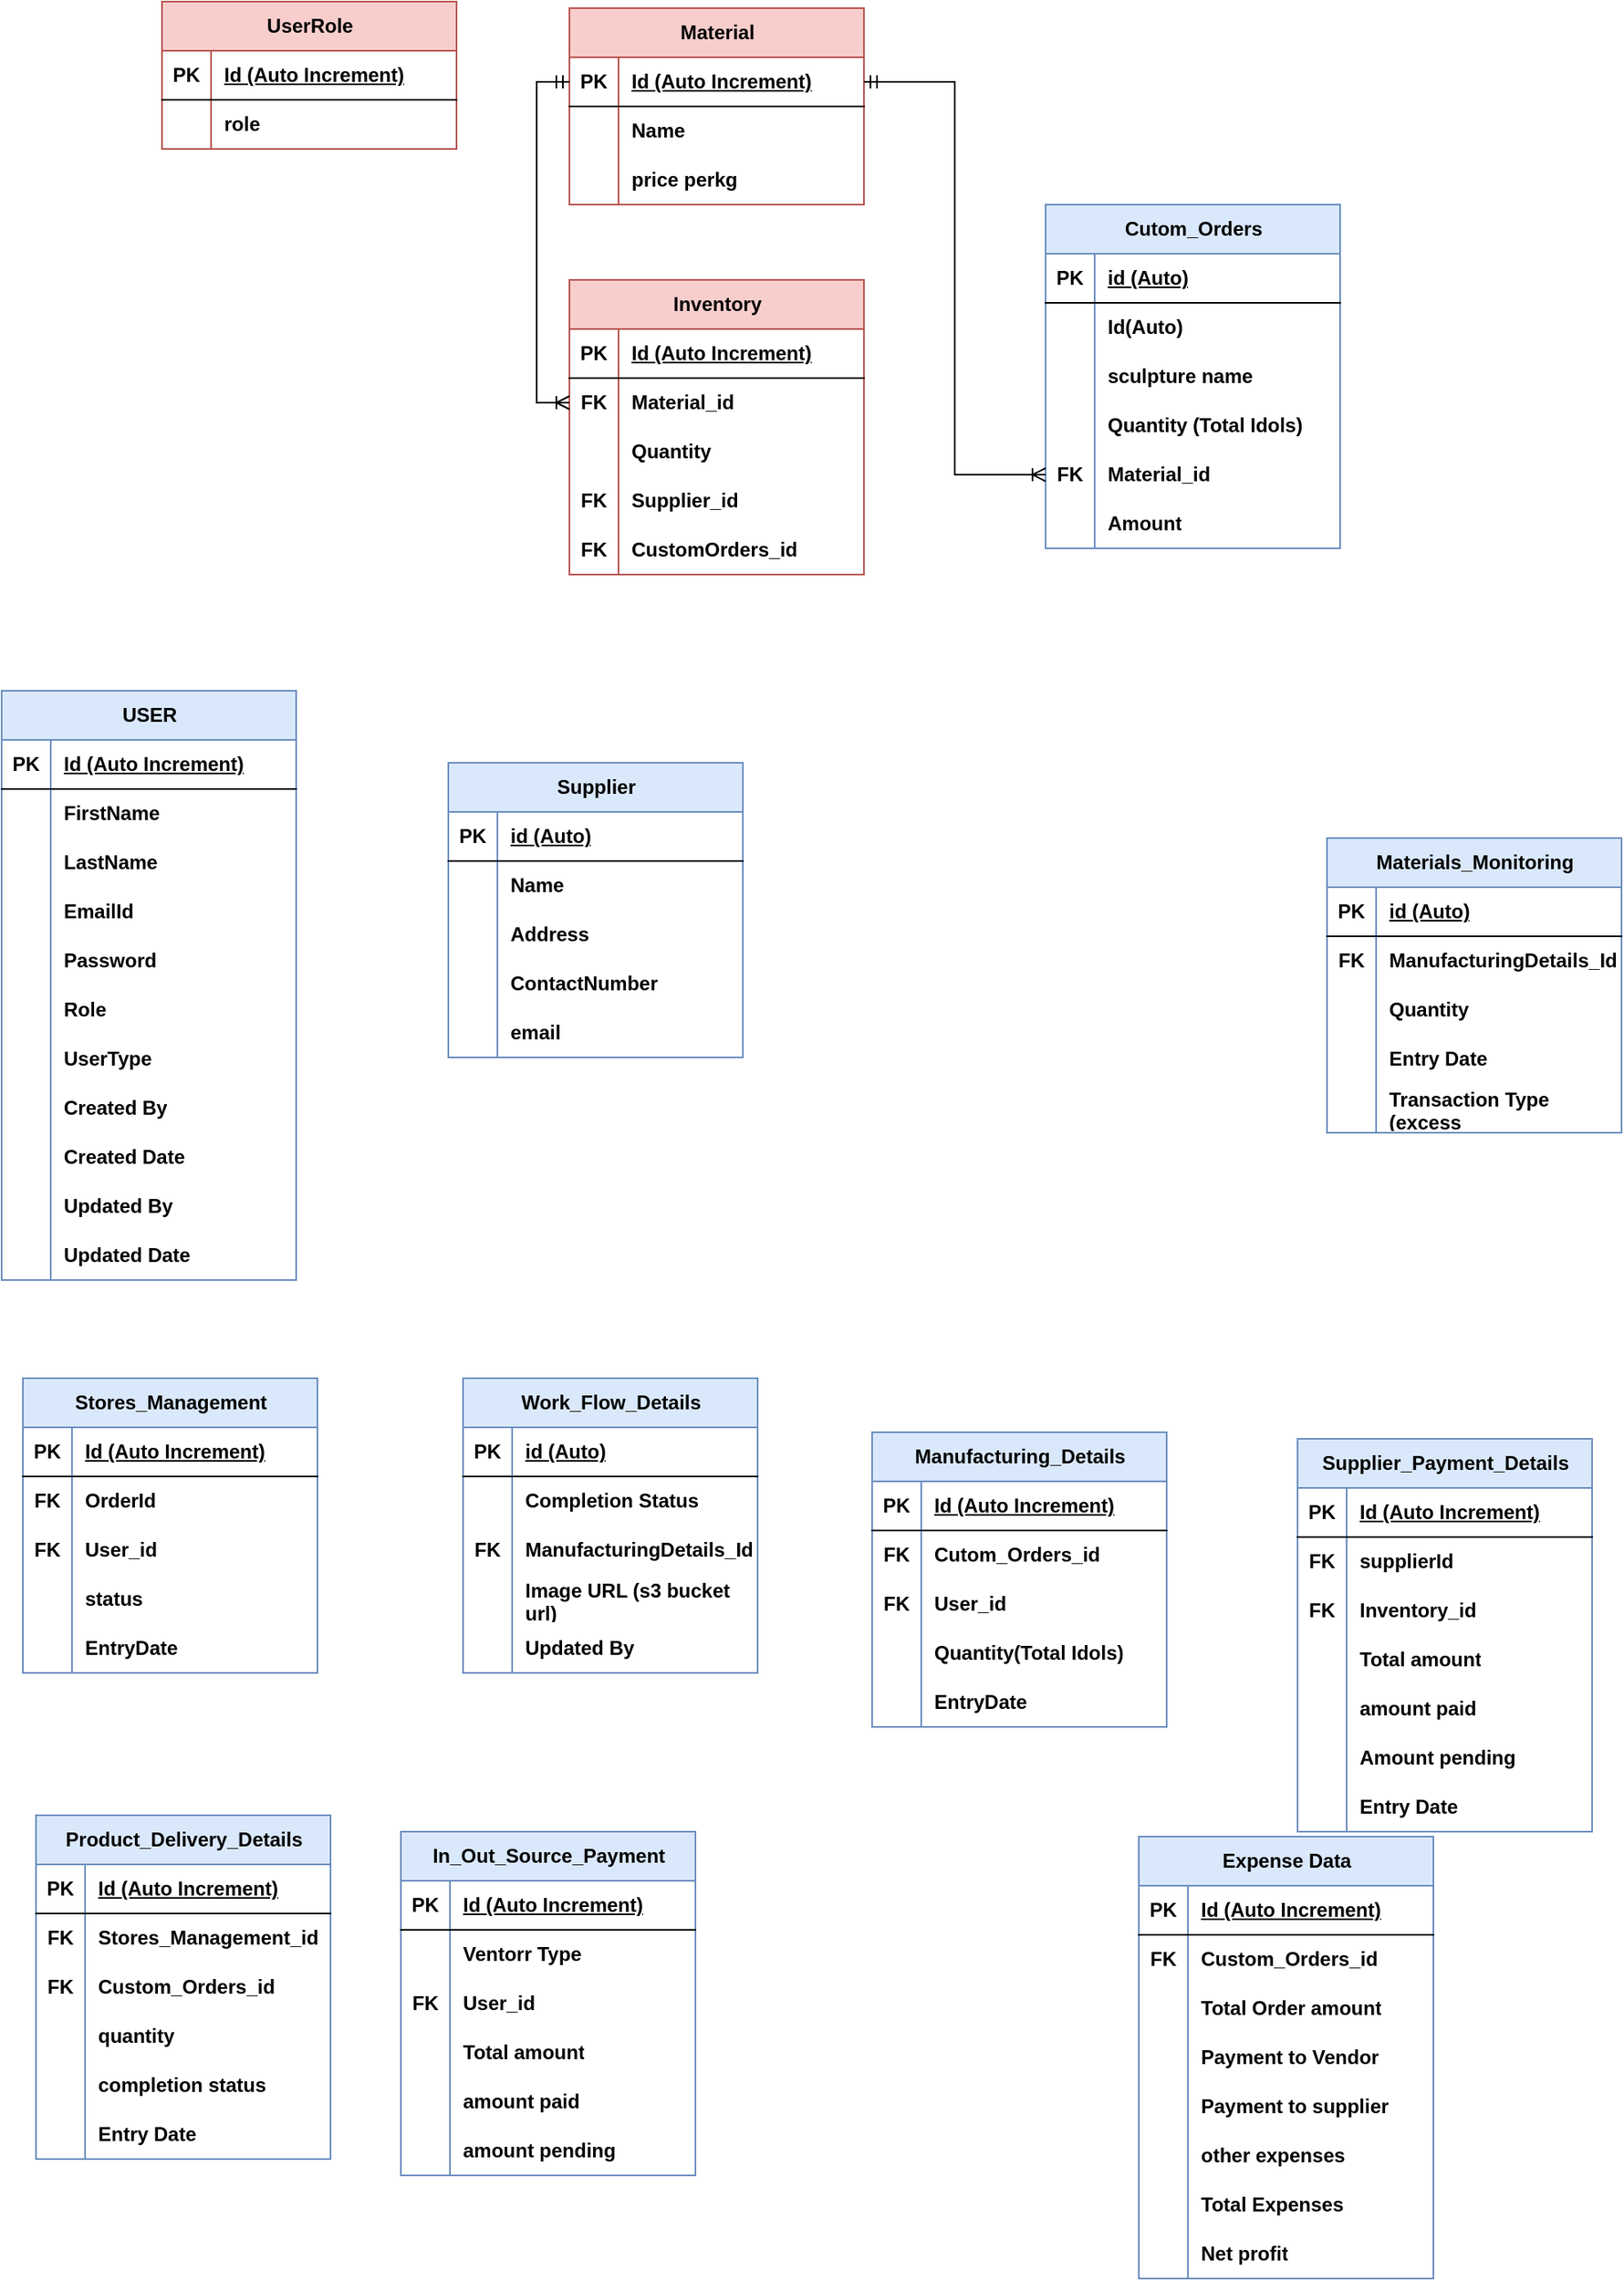<mxfile version="21.3.4" type="github">
  <diagram name="Page-1" id="9SJ86SV7VfDdwnPO9iz3">
    <mxGraphModel dx="1900" dy="1673" grid="0" gridSize="10" guides="1" tooltips="1" connect="1" arrows="1" fold="1" page="1" pageScale="1" pageWidth="850" pageHeight="1100" math="0" shadow="0">
      <root>
        <mxCell id="0" />
        <mxCell id="1" parent="0" />
        <mxCell id="g7IwOa8QmqzpSEfWIIUJ-14" value="USER" style="shape=table;startSize=30;container=1;collapsible=1;childLayout=tableLayout;fixedRows=1;rowLines=0;fontStyle=1;align=center;resizeLast=1;html=1;fillColor=#dae8fc;strokeColor=#6c8ebf;" vertex="1" parent="1">
          <mxGeometry x="-98" y="45" width="180" height="360" as="geometry">
            <mxRectangle x="45" y="47" width="68" height="30" as="alternateBounds" />
          </mxGeometry>
        </mxCell>
        <mxCell id="g7IwOa8QmqzpSEfWIIUJ-15" value="" style="shape=tableRow;horizontal=0;startSize=0;swimlaneHead=0;swimlaneBody=0;fillColor=none;collapsible=0;dropTarget=0;points=[[0,0.5],[1,0.5]];portConstraint=eastwest;top=0;left=0;right=0;bottom=1;fontStyle=1" vertex="1" parent="g7IwOa8QmqzpSEfWIIUJ-14">
          <mxGeometry y="30" width="180" height="30" as="geometry" />
        </mxCell>
        <mxCell id="g7IwOa8QmqzpSEfWIIUJ-16" value="PK" style="shape=partialRectangle;connectable=0;fillColor=none;top=0;left=0;bottom=0;right=0;fontStyle=1;overflow=hidden;whiteSpace=wrap;html=1;" vertex="1" parent="g7IwOa8QmqzpSEfWIIUJ-15">
          <mxGeometry width="30" height="30" as="geometry">
            <mxRectangle width="30" height="30" as="alternateBounds" />
          </mxGeometry>
        </mxCell>
        <mxCell id="g7IwOa8QmqzpSEfWIIUJ-17" value="Id (Auto Increment)" style="shape=partialRectangle;connectable=0;fillColor=none;top=0;left=0;bottom=0;right=0;align=left;spacingLeft=6;fontStyle=5;overflow=hidden;whiteSpace=wrap;html=1;" vertex="1" parent="g7IwOa8QmqzpSEfWIIUJ-15">
          <mxGeometry x="30" width="150" height="30" as="geometry">
            <mxRectangle width="150" height="30" as="alternateBounds" />
          </mxGeometry>
        </mxCell>
        <mxCell id="g7IwOa8QmqzpSEfWIIUJ-18" value="" style="shape=tableRow;horizontal=0;startSize=0;swimlaneHead=0;swimlaneBody=0;fillColor=none;collapsible=0;dropTarget=0;points=[[0,0.5],[1,0.5]];portConstraint=eastwest;top=0;left=0;right=0;bottom=0;fontStyle=1" vertex="1" parent="g7IwOa8QmqzpSEfWIIUJ-14">
          <mxGeometry y="60" width="180" height="30" as="geometry" />
        </mxCell>
        <mxCell id="g7IwOa8QmqzpSEfWIIUJ-19" value="" style="shape=partialRectangle;connectable=0;fillColor=none;top=0;left=0;bottom=0;right=0;editable=1;overflow=hidden;whiteSpace=wrap;html=1;fontStyle=1" vertex="1" parent="g7IwOa8QmqzpSEfWIIUJ-18">
          <mxGeometry width="30" height="30" as="geometry">
            <mxRectangle width="30" height="30" as="alternateBounds" />
          </mxGeometry>
        </mxCell>
        <mxCell id="g7IwOa8QmqzpSEfWIIUJ-20" value="FirstName" style="shape=partialRectangle;connectable=0;fillColor=none;top=0;left=0;bottom=0;right=0;align=left;spacingLeft=6;overflow=hidden;whiteSpace=wrap;html=1;fontStyle=1" vertex="1" parent="g7IwOa8QmqzpSEfWIIUJ-18">
          <mxGeometry x="30" width="150" height="30" as="geometry">
            <mxRectangle width="150" height="30" as="alternateBounds" />
          </mxGeometry>
        </mxCell>
        <mxCell id="g7IwOa8QmqzpSEfWIIUJ-21" value="" style="shape=tableRow;horizontal=0;startSize=0;swimlaneHead=0;swimlaneBody=0;fillColor=none;collapsible=0;dropTarget=0;points=[[0,0.5],[1,0.5]];portConstraint=eastwest;top=0;left=0;right=0;bottom=0;fontStyle=1" vertex="1" parent="g7IwOa8QmqzpSEfWIIUJ-14">
          <mxGeometry y="90" width="180" height="30" as="geometry" />
        </mxCell>
        <mxCell id="g7IwOa8QmqzpSEfWIIUJ-22" value="" style="shape=partialRectangle;connectable=0;fillColor=none;top=0;left=0;bottom=0;right=0;editable=1;overflow=hidden;whiteSpace=wrap;html=1;fontStyle=1" vertex="1" parent="g7IwOa8QmqzpSEfWIIUJ-21">
          <mxGeometry width="30" height="30" as="geometry">
            <mxRectangle width="30" height="30" as="alternateBounds" />
          </mxGeometry>
        </mxCell>
        <mxCell id="g7IwOa8QmqzpSEfWIIUJ-23" value="LastName" style="shape=partialRectangle;connectable=0;fillColor=none;top=0;left=0;bottom=0;right=0;align=left;spacingLeft=6;overflow=hidden;whiteSpace=wrap;html=1;fontStyle=1" vertex="1" parent="g7IwOa8QmqzpSEfWIIUJ-21">
          <mxGeometry x="30" width="150" height="30" as="geometry">
            <mxRectangle width="150" height="30" as="alternateBounds" />
          </mxGeometry>
        </mxCell>
        <mxCell id="g7IwOa8QmqzpSEfWIIUJ-24" value="" style="shape=tableRow;horizontal=0;startSize=0;swimlaneHead=0;swimlaneBody=0;fillColor=none;collapsible=0;dropTarget=0;points=[[0,0.5],[1,0.5]];portConstraint=eastwest;top=0;left=0;right=0;bottom=0;fontStyle=1" vertex="1" parent="g7IwOa8QmqzpSEfWIIUJ-14">
          <mxGeometry y="120" width="180" height="30" as="geometry" />
        </mxCell>
        <mxCell id="g7IwOa8QmqzpSEfWIIUJ-25" value="" style="shape=partialRectangle;connectable=0;fillColor=none;top=0;left=0;bottom=0;right=0;editable=1;overflow=hidden;whiteSpace=wrap;html=1;fontStyle=1" vertex="1" parent="g7IwOa8QmqzpSEfWIIUJ-24">
          <mxGeometry width="30" height="30" as="geometry">
            <mxRectangle width="30" height="30" as="alternateBounds" />
          </mxGeometry>
        </mxCell>
        <mxCell id="g7IwOa8QmqzpSEfWIIUJ-26" value="EmailId" style="shape=partialRectangle;connectable=0;fillColor=none;top=0;left=0;bottom=0;right=0;align=left;spacingLeft=6;overflow=hidden;whiteSpace=wrap;html=1;fontStyle=1" vertex="1" parent="g7IwOa8QmqzpSEfWIIUJ-24">
          <mxGeometry x="30" width="150" height="30" as="geometry">
            <mxRectangle width="150" height="30" as="alternateBounds" />
          </mxGeometry>
        </mxCell>
        <mxCell id="g7IwOa8QmqzpSEfWIIUJ-27" value="" style="shape=tableRow;horizontal=0;startSize=0;swimlaneHead=0;swimlaneBody=0;fillColor=none;collapsible=0;dropTarget=0;points=[[0,0.5],[1,0.5]];portConstraint=eastwest;top=0;left=0;right=0;bottom=0;fontStyle=1" vertex="1" parent="g7IwOa8QmqzpSEfWIIUJ-14">
          <mxGeometry y="150" width="180" height="30" as="geometry" />
        </mxCell>
        <mxCell id="g7IwOa8QmqzpSEfWIIUJ-28" value="" style="shape=partialRectangle;connectable=0;fillColor=none;top=0;left=0;bottom=0;right=0;editable=1;overflow=hidden;whiteSpace=wrap;html=1;fontStyle=1" vertex="1" parent="g7IwOa8QmqzpSEfWIIUJ-27">
          <mxGeometry width="30" height="30" as="geometry">
            <mxRectangle width="30" height="30" as="alternateBounds" />
          </mxGeometry>
        </mxCell>
        <mxCell id="g7IwOa8QmqzpSEfWIIUJ-29" value="Password" style="shape=partialRectangle;connectable=0;fillColor=none;top=0;left=0;bottom=0;right=0;align=left;spacingLeft=6;overflow=hidden;whiteSpace=wrap;html=1;fontStyle=1" vertex="1" parent="g7IwOa8QmqzpSEfWIIUJ-27">
          <mxGeometry x="30" width="150" height="30" as="geometry">
            <mxRectangle width="150" height="30" as="alternateBounds" />
          </mxGeometry>
        </mxCell>
        <mxCell id="g7IwOa8QmqzpSEfWIIUJ-39" value="" style="shape=tableRow;horizontal=0;startSize=0;swimlaneHead=0;swimlaneBody=0;fillColor=none;collapsible=0;dropTarget=0;points=[[0,0.5],[1,0.5]];portConstraint=eastwest;top=0;left=0;right=0;bottom=0;fontStyle=1" vertex="1" parent="g7IwOa8QmqzpSEfWIIUJ-14">
          <mxGeometry y="180" width="180" height="30" as="geometry" />
        </mxCell>
        <mxCell id="g7IwOa8QmqzpSEfWIIUJ-40" value="" style="shape=partialRectangle;connectable=0;fillColor=none;top=0;left=0;bottom=0;right=0;editable=1;overflow=hidden;whiteSpace=wrap;html=1;fontStyle=1" vertex="1" parent="g7IwOa8QmqzpSEfWIIUJ-39">
          <mxGeometry width="30" height="30" as="geometry">
            <mxRectangle width="30" height="30" as="alternateBounds" />
          </mxGeometry>
        </mxCell>
        <mxCell id="g7IwOa8QmqzpSEfWIIUJ-41" value="Role" style="shape=partialRectangle;connectable=0;fillColor=none;top=0;left=0;bottom=0;right=0;align=left;spacingLeft=6;overflow=hidden;whiteSpace=wrap;html=1;fontStyle=1" vertex="1" parent="g7IwOa8QmqzpSEfWIIUJ-39">
          <mxGeometry x="30" width="150" height="30" as="geometry">
            <mxRectangle width="150" height="30" as="alternateBounds" />
          </mxGeometry>
        </mxCell>
        <mxCell id="g7IwOa8QmqzpSEfWIIUJ-42" value="" style="shape=tableRow;horizontal=0;startSize=0;swimlaneHead=0;swimlaneBody=0;fillColor=none;collapsible=0;dropTarget=0;points=[[0,0.5],[1,0.5]];portConstraint=eastwest;top=0;left=0;right=0;bottom=0;fontStyle=1" vertex="1" parent="g7IwOa8QmqzpSEfWIIUJ-14">
          <mxGeometry y="210" width="180" height="30" as="geometry" />
        </mxCell>
        <mxCell id="g7IwOa8QmqzpSEfWIIUJ-43" value="" style="shape=partialRectangle;connectable=0;fillColor=none;top=0;left=0;bottom=0;right=0;editable=1;overflow=hidden;whiteSpace=wrap;html=1;fontStyle=1" vertex="1" parent="g7IwOa8QmqzpSEfWIIUJ-42">
          <mxGeometry width="30" height="30" as="geometry">
            <mxRectangle width="30" height="30" as="alternateBounds" />
          </mxGeometry>
        </mxCell>
        <mxCell id="g7IwOa8QmqzpSEfWIIUJ-44" value="UserType" style="shape=partialRectangle;connectable=0;fillColor=none;top=0;left=0;bottom=0;right=0;align=left;spacingLeft=6;overflow=hidden;whiteSpace=wrap;html=1;fontStyle=1" vertex="1" parent="g7IwOa8QmqzpSEfWIIUJ-42">
          <mxGeometry x="30" width="150" height="30" as="geometry">
            <mxRectangle width="150" height="30" as="alternateBounds" />
          </mxGeometry>
        </mxCell>
        <mxCell id="g7IwOa8QmqzpSEfWIIUJ-30" value="" style="shape=tableRow;horizontal=0;startSize=0;swimlaneHead=0;swimlaneBody=0;fillColor=none;collapsible=0;dropTarget=0;points=[[0,0.5],[1,0.5]];portConstraint=eastwest;top=0;left=0;right=0;bottom=0;fontStyle=1" vertex="1" parent="g7IwOa8QmqzpSEfWIIUJ-14">
          <mxGeometry y="240" width="180" height="30" as="geometry" />
        </mxCell>
        <mxCell id="g7IwOa8QmqzpSEfWIIUJ-31" value="" style="shape=partialRectangle;connectable=0;fillColor=none;top=0;left=0;bottom=0;right=0;editable=1;overflow=hidden;whiteSpace=wrap;html=1;fontStyle=1" vertex="1" parent="g7IwOa8QmqzpSEfWIIUJ-30">
          <mxGeometry width="30" height="30" as="geometry">
            <mxRectangle width="30" height="30" as="alternateBounds" />
          </mxGeometry>
        </mxCell>
        <mxCell id="g7IwOa8QmqzpSEfWIIUJ-32" value="Created By" style="shape=partialRectangle;connectable=0;fillColor=none;top=0;left=0;bottom=0;right=0;align=left;spacingLeft=6;overflow=hidden;whiteSpace=wrap;html=1;fontStyle=1" vertex="1" parent="g7IwOa8QmqzpSEfWIIUJ-30">
          <mxGeometry x="30" width="150" height="30" as="geometry">
            <mxRectangle width="150" height="30" as="alternateBounds" />
          </mxGeometry>
        </mxCell>
        <mxCell id="g7IwOa8QmqzpSEfWIIUJ-33" value="" style="shape=tableRow;horizontal=0;startSize=0;swimlaneHead=0;swimlaneBody=0;fillColor=none;collapsible=0;dropTarget=0;points=[[0,0.5],[1,0.5]];portConstraint=eastwest;top=0;left=0;right=0;bottom=0;fontStyle=1" vertex="1" parent="g7IwOa8QmqzpSEfWIIUJ-14">
          <mxGeometry y="270" width="180" height="30" as="geometry" />
        </mxCell>
        <mxCell id="g7IwOa8QmqzpSEfWIIUJ-34" value="" style="shape=partialRectangle;connectable=0;fillColor=none;top=0;left=0;bottom=0;right=0;editable=1;overflow=hidden;whiteSpace=wrap;html=1;fontStyle=1" vertex="1" parent="g7IwOa8QmqzpSEfWIIUJ-33">
          <mxGeometry width="30" height="30" as="geometry">
            <mxRectangle width="30" height="30" as="alternateBounds" />
          </mxGeometry>
        </mxCell>
        <mxCell id="g7IwOa8QmqzpSEfWIIUJ-35" value="Created Date" style="shape=partialRectangle;connectable=0;fillColor=none;top=0;left=0;bottom=0;right=0;align=left;spacingLeft=6;overflow=hidden;whiteSpace=wrap;html=1;fontStyle=1" vertex="1" parent="g7IwOa8QmqzpSEfWIIUJ-33">
          <mxGeometry x="30" width="150" height="30" as="geometry">
            <mxRectangle width="150" height="30" as="alternateBounds" />
          </mxGeometry>
        </mxCell>
        <mxCell id="g7IwOa8QmqzpSEfWIIUJ-45" value="" style="shape=tableRow;horizontal=0;startSize=0;swimlaneHead=0;swimlaneBody=0;fillColor=none;collapsible=0;dropTarget=0;points=[[0,0.5],[1,0.5]];portConstraint=eastwest;top=0;left=0;right=0;bottom=0;fontStyle=1" vertex="1" parent="g7IwOa8QmqzpSEfWIIUJ-14">
          <mxGeometry y="300" width="180" height="30" as="geometry" />
        </mxCell>
        <mxCell id="g7IwOa8QmqzpSEfWIIUJ-46" value="" style="shape=partialRectangle;connectable=0;fillColor=none;top=0;left=0;bottom=0;right=0;editable=1;overflow=hidden;whiteSpace=wrap;html=1;fontStyle=1" vertex="1" parent="g7IwOa8QmqzpSEfWIIUJ-45">
          <mxGeometry width="30" height="30" as="geometry">
            <mxRectangle width="30" height="30" as="alternateBounds" />
          </mxGeometry>
        </mxCell>
        <mxCell id="g7IwOa8QmqzpSEfWIIUJ-47" value="Updated By" style="shape=partialRectangle;connectable=0;fillColor=none;top=0;left=0;bottom=0;right=0;align=left;spacingLeft=6;overflow=hidden;whiteSpace=wrap;html=1;fontStyle=1" vertex="1" parent="g7IwOa8QmqzpSEfWIIUJ-45">
          <mxGeometry x="30" width="150" height="30" as="geometry">
            <mxRectangle width="150" height="30" as="alternateBounds" />
          </mxGeometry>
        </mxCell>
        <mxCell id="g7IwOa8QmqzpSEfWIIUJ-48" value="" style="shape=tableRow;horizontal=0;startSize=0;swimlaneHead=0;swimlaneBody=0;fillColor=none;collapsible=0;dropTarget=0;points=[[0,0.5],[1,0.5]];portConstraint=eastwest;top=0;left=0;right=0;bottom=0;fontStyle=1" vertex="1" parent="g7IwOa8QmqzpSEfWIIUJ-14">
          <mxGeometry y="330" width="180" height="30" as="geometry" />
        </mxCell>
        <mxCell id="g7IwOa8QmqzpSEfWIIUJ-49" value="" style="shape=partialRectangle;connectable=0;fillColor=none;top=0;left=0;bottom=0;right=0;editable=1;overflow=hidden;whiteSpace=wrap;html=1;fontStyle=1" vertex="1" parent="g7IwOa8QmqzpSEfWIIUJ-48">
          <mxGeometry width="30" height="30" as="geometry">
            <mxRectangle width="30" height="30" as="alternateBounds" />
          </mxGeometry>
        </mxCell>
        <mxCell id="g7IwOa8QmqzpSEfWIIUJ-50" value="Updated Date" style="shape=partialRectangle;connectable=0;fillColor=none;top=0;left=0;bottom=0;right=0;align=left;spacingLeft=6;overflow=hidden;whiteSpace=wrap;html=1;fontStyle=1" vertex="1" parent="g7IwOa8QmqzpSEfWIIUJ-48">
          <mxGeometry x="30" width="150" height="30" as="geometry">
            <mxRectangle width="150" height="30" as="alternateBounds" />
          </mxGeometry>
        </mxCell>
        <mxCell id="g7IwOa8QmqzpSEfWIIUJ-51" value="UserRole" style="shape=table;startSize=30;container=1;collapsible=1;childLayout=tableLayout;fixedRows=1;rowLines=0;fontStyle=1;align=center;resizeLast=1;html=1;fillColor=#f8cecc;strokeColor=#b85450;" vertex="1" parent="1">
          <mxGeometry y="-376" width="180" height="90" as="geometry" />
        </mxCell>
        <mxCell id="g7IwOa8QmqzpSEfWIIUJ-52" value="" style="shape=tableRow;horizontal=0;startSize=0;swimlaneHead=0;swimlaneBody=0;fillColor=none;collapsible=0;dropTarget=0;points=[[0,0.5],[1,0.5]];portConstraint=eastwest;top=0;left=0;right=0;bottom=1;fontStyle=1" vertex="1" parent="g7IwOa8QmqzpSEfWIIUJ-51">
          <mxGeometry y="30" width="180" height="30" as="geometry" />
        </mxCell>
        <mxCell id="g7IwOa8QmqzpSEfWIIUJ-53" value="PK" style="shape=partialRectangle;connectable=0;fillColor=none;top=0;left=0;bottom=0;right=0;fontStyle=1;overflow=hidden;whiteSpace=wrap;html=1;" vertex="1" parent="g7IwOa8QmqzpSEfWIIUJ-52">
          <mxGeometry width="30" height="30" as="geometry">
            <mxRectangle width="30" height="30" as="alternateBounds" />
          </mxGeometry>
        </mxCell>
        <mxCell id="g7IwOa8QmqzpSEfWIIUJ-54" value="Id (Auto Increment)" style="shape=partialRectangle;connectable=0;fillColor=none;top=0;left=0;bottom=0;right=0;align=left;spacingLeft=6;fontStyle=5;overflow=hidden;whiteSpace=wrap;html=1;" vertex="1" parent="g7IwOa8QmqzpSEfWIIUJ-52">
          <mxGeometry x="30" width="150" height="30" as="geometry">
            <mxRectangle width="150" height="30" as="alternateBounds" />
          </mxGeometry>
        </mxCell>
        <mxCell id="g7IwOa8QmqzpSEfWIIUJ-55" value="" style="shape=tableRow;horizontal=0;startSize=0;swimlaneHead=0;swimlaneBody=0;fillColor=none;collapsible=0;dropTarget=0;points=[[0,0.5],[1,0.5]];portConstraint=eastwest;top=0;left=0;right=0;bottom=0;fontStyle=1" vertex="1" parent="g7IwOa8QmqzpSEfWIIUJ-51">
          <mxGeometry y="60" width="180" height="30" as="geometry" />
        </mxCell>
        <mxCell id="g7IwOa8QmqzpSEfWIIUJ-56" value="" style="shape=partialRectangle;connectable=0;fillColor=none;top=0;left=0;bottom=0;right=0;editable=1;overflow=hidden;whiteSpace=wrap;html=1;fontStyle=1" vertex="1" parent="g7IwOa8QmqzpSEfWIIUJ-55">
          <mxGeometry width="30" height="30" as="geometry">
            <mxRectangle width="30" height="30" as="alternateBounds" />
          </mxGeometry>
        </mxCell>
        <mxCell id="g7IwOa8QmqzpSEfWIIUJ-57" value="role" style="shape=partialRectangle;connectable=0;fillColor=none;top=0;left=0;bottom=0;right=0;align=left;spacingLeft=6;overflow=hidden;whiteSpace=wrap;html=1;fontStyle=1" vertex="1" parent="g7IwOa8QmqzpSEfWIIUJ-55">
          <mxGeometry x="30" width="150" height="30" as="geometry">
            <mxRectangle width="150" height="30" as="alternateBounds" />
          </mxGeometry>
        </mxCell>
        <mxCell id="g7IwOa8QmqzpSEfWIIUJ-64" value="Material" style="shape=table;startSize=30;container=1;collapsible=1;childLayout=tableLayout;fixedRows=1;rowLines=0;fontStyle=1;align=center;resizeLast=1;html=1;fillColor=#f8cecc;strokeColor=#b85450;" vertex="1" parent="1">
          <mxGeometry x="249" y="-372" width="180" height="120" as="geometry" />
        </mxCell>
        <mxCell id="g7IwOa8QmqzpSEfWIIUJ-65" value="" style="shape=tableRow;horizontal=0;startSize=0;swimlaneHead=0;swimlaneBody=0;fillColor=none;collapsible=0;dropTarget=0;points=[[0,0.5],[1,0.5]];portConstraint=eastwest;top=0;left=0;right=0;bottom=1;fontStyle=1" vertex="1" parent="g7IwOa8QmqzpSEfWIIUJ-64">
          <mxGeometry y="30" width="180" height="30" as="geometry" />
        </mxCell>
        <mxCell id="g7IwOa8QmqzpSEfWIIUJ-66" value="PK" style="shape=partialRectangle;connectable=0;fillColor=none;top=0;left=0;bottom=0;right=0;fontStyle=1;overflow=hidden;whiteSpace=wrap;html=1;" vertex="1" parent="g7IwOa8QmqzpSEfWIIUJ-65">
          <mxGeometry width="30" height="30" as="geometry">
            <mxRectangle width="30" height="30" as="alternateBounds" />
          </mxGeometry>
        </mxCell>
        <mxCell id="g7IwOa8QmqzpSEfWIIUJ-67" value="Id (Auto Increment)" style="shape=partialRectangle;connectable=0;fillColor=none;top=0;left=0;bottom=0;right=0;align=left;spacingLeft=6;fontStyle=5;overflow=hidden;whiteSpace=wrap;html=1;" vertex="1" parent="g7IwOa8QmqzpSEfWIIUJ-65">
          <mxGeometry x="30" width="150" height="30" as="geometry">
            <mxRectangle width="150" height="30" as="alternateBounds" />
          </mxGeometry>
        </mxCell>
        <mxCell id="g7IwOa8QmqzpSEfWIIUJ-68" value="" style="shape=tableRow;horizontal=0;startSize=0;swimlaneHead=0;swimlaneBody=0;fillColor=none;collapsible=0;dropTarget=0;points=[[0,0.5],[1,0.5]];portConstraint=eastwest;top=0;left=0;right=0;bottom=0;fontStyle=1" vertex="1" parent="g7IwOa8QmqzpSEfWIIUJ-64">
          <mxGeometry y="60" width="180" height="30" as="geometry" />
        </mxCell>
        <mxCell id="g7IwOa8QmqzpSEfWIIUJ-69" value="" style="shape=partialRectangle;connectable=0;fillColor=none;top=0;left=0;bottom=0;right=0;editable=1;overflow=hidden;whiteSpace=wrap;html=1;fontStyle=1" vertex="1" parent="g7IwOa8QmqzpSEfWIIUJ-68">
          <mxGeometry width="30" height="30" as="geometry">
            <mxRectangle width="30" height="30" as="alternateBounds" />
          </mxGeometry>
        </mxCell>
        <mxCell id="g7IwOa8QmqzpSEfWIIUJ-70" value="Name" style="shape=partialRectangle;connectable=0;fillColor=none;top=0;left=0;bottom=0;right=0;align=left;spacingLeft=6;overflow=hidden;whiteSpace=wrap;html=1;fontStyle=1" vertex="1" parent="g7IwOa8QmqzpSEfWIIUJ-68">
          <mxGeometry x="30" width="150" height="30" as="geometry">
            <mxRectangle width="150" height="30" as="alternateBounds" />
          </mxGeometry>
        </mxCell>
        <mxCell id="g7IwOa8QmqzpSEfWIIUJ-71" value="" style="shape=tableRow;horizontal=0;startSize=0;swimlaneHead=0;swimlaneBody=0;fillColor=none;collapsible=0;dropTarget=0;points=[[0,0.5],[1,0.5]];portConstraint=eastwest;top=0;left=0;right=0;bottom=0;fontStyle=1" vertex="1" parent="g7IwOa8QmqzpSEfWIIUJ-64">
          <mxGeometry y="90" width="180" height="30" as="geometry" />
        </mxCell>
        <mxCell id="g7IwOa8QmqzpSEfWIIUJ-72" value="" style="shape=partialRectangle;connectable=0;fillColor=none;top=0;left=0;bottom=0;right=0;editable=1;overflow=hidden;whiteSpace=wrap;html=1;fontStyle=1" vertex="1" parent="g7IwOa8QmqzpSEfWIIUJ-71">
          <mxGeometry width="30" height="30" as="geometry">
            <mxRectangle width="30" height="30" as="alternateBounds" />
          </mxGeometry>
        </mxCell>
        <mxCell id="g7IwOa8QmqzpSEfWIIUJ-73" value="price perkg" style="shape=partialRectangle;connectable=0;fillColor=none;top=0;left=0;bottom=0;right=0;align=left;spacingLeft=6;overflow=hidden;whiteSpace=wrap;html=1;fontStyle=1" vertex="1" parent="g7IwOa8QmqzpSEfWIIUJ-71">
          <mxGeometry x="30" width="150" height="30" as="geometry">
            <mxRectangle width="150" height="30" as="alternateBounds" />
          </mxGeometry>
        </mxCell>
        <mxCell id="g7IwOa8QmqzpSEfWIIUJ-74" value="Supplier" style="shape=table;startSize=30;container=1;collapsible=1;childLayout=tableLayout;fixedRows=1;rowLines=0;fontStyle=1;align=center;resizeLast=1;html=1;fillColor=#dae8fc;strokeColor=#6c8ebf;" vertex="1" parent="1">
          <mxGeometry x="175" y="89" width="180" height="180" as="geometry" />
        </mxCell>
        <mxCell id="g7IwOa8QmqzpSEfWIIUJ-75" value="" style="shape=tableRow;horizontal=0;startSize=0;swimlaneHead=0;swimlaneBody=0;fillColor=none;collapsible=0;dropTarget=0;points=[[0,0.5],[1,0.5]];portConstraint=eastwest;top=0;left=0;right=0;bottom=1;fontStyle=1" vertex="1" parent="g7IwOa8QmqzpSEfWIIUJ-74">
          <mxGeometry y="30" width="180" height="30" as="geometry" />
        </mxCell>
        <mxCell id="g7IwOa8QmqzpSEfWIIUJ-76" value="PK" style="shape=partialRectangle;connectable=0;fillColor=none;top=0;left=0;bottom=0;right=0;fontStyle=1;overflow=hidden;whiteSpace=wrap;html=1;" vertex="1" parent="g7IwOa8QmqzpSEfWIIUJ-75">
          <mxGeometry width="30" height="30" as="geometry">
            <mxRectangle width="30" height="30" as="alternateBounds" />
          </mxGeometry>
        </mxCell>
        <mxCell id="g7IwOa8QmqzpSEfWIIUJ-77" value="id (Auto)" style="shape=partialRectangle;connectable=0;fillColor=none;top=0;left=0;bottom=0;right=0;align=left;spacingLeft=6;fontStyle=5;overflow=hidden;whiteSpace=wrap;html=1;" vertex="1" parent="g7IwOa8QmqzpSEfWIIUJ-75">
          <mxGeometry x="30" width="150" height="30" as="geometry">
            <mxRectangle width="150" height="30" as="alternateBounds" />
          </mxGeometry>
        </mxCell>
        <mxCell id="g7IwOa8QmqzpSEfWIIUJ-78" value="" style="shape=tableRow;horizontal=0;startSize=0;swimlaneHead=0;swimlaneBody=0;fillColor=none;collapsible=0;dropTarget=0;points=[[0,0.5],[1,0.5]];portConstraint=eastwest;top=0;left=0;right=0;bottom=0;fontStyle=1" vertex="1" parent="g7IwOa8QmqzpSEfWIIUJ-74">
          <mxGeometry y="60" width="180" height="30" as="geometry" />
        </mxCell>
        <mxCell id="g7IwOa8QmqzpSEfWIIUJ-79" value="" style="shape=partialRectangle;connectable=0;fillColor=none;top=0;left=0;bottom=0;right=0;editable=1;overflow=hidden;whiteSpace=wrap;html=1;fontStyle=1" vertex="1" parent="g7IwOa8QmqzpSEfWIIUJ-78">
          <mxGeometry width="30" height="30" as="geometry">
            <mxRectangle width="30" height="30" as="alternateBounds" />
          </mxGeometry>
        </mxCell>
        <mxCell id="g7IwOa8QmqzpSEfWIIUJ-80" value="Name" style="shape=partialRectangle;connectable=0;fillColor=none;top=0;left=0;bottom=0;right=0;align=left;spacingLeft=6;overflow=hidden;whiteSpace=wrap;html=1;fontStyle=1" vertex="1" parent="g7IwOa8QmqzpSEfWIIUJ-78">
          <mxGeometry x="30" width="150" height="30" as="geometry">
            <mxRectangle width="150" height="30" as="alternateBounds" />
          </mxGeometry>
        </mxCell>
        <mxCell id="g7IwOa8QmqzpSEfWIIUJ-81" value="" style="shape=tableRow;horizontal=0;startSize=0;swimlaneHead=0;swimlaneBody=0;fillColor=none;collapsible=0;dropTarget=0;points=[[0,0.5],[1,0.5]];portConstraint=eastwest;top=0;left=0;right=0;bottom=0;fontStyle=1" vertex="1" parent="g7IwOa8QmqzpSEfWIIUJ-74">
          <mxGeometry y="90" width="180" height="30" as="geometry" />
        </mxCell>
        <mxCell id="g7IwOa8QmqzpSEfWIIUJ-82" value="" style="shape=partialRectangle;connectable=0;fillColor=none;top=0;left=0;bottom=0;right=0;editable=1;overflow=hidden;whiteSpace=wrap;html=1;fontStyle=1" vertex="1" parent="g7IwOa8QmqzpSEfWIIUJ-81">
          <mxGeometry width="30" height="30" as="geometry">
            <mxRectangle width="30" height="30" as="alternateBounds" />
          </mxGeometry>
        </mxCell>
        <mxCell id="g7IwOa8QmqzpSEfWIIUJ-83" value="Address" style="shape=partialRectangle;connectable=0;fillColor=none;top=0;left=0;bottom=0;right=0;align=left;spacingLeft=6;overflow=hidden;whiteSpace=wrap;html=1;fontStyle=1" vertex="1" parent="g7IwOa8QmqzpSEfWIIUJ-81">
          <mxGeometry x="30" width="150" height="30" as="geometry">
            <mxRectangle width="150" height="30" as="alternateBounds" />
          </mxGeometry>
        </mxCell>
        <mxCell id="g7IwOa8QmqzpSEfWIIUJ-84" value="" style="shape=tableRow;horizontal=0;startSize=0;swimlaneHead=0;swimlaneBody=0;fillColor=none;collapsible=0;dropTarget=0;points=[[0,0.5],[1,0.5]];portConstraint=eastwest;top=0;left=0;right=0;bottom=0;fontStyle=1" vertex="1" parent="g7IwOa8QmqzpSEfWIIUJ-74">
          <mxGeometry y="120" width="180" height="30" as="geometry" />
        </mxCell>
        <mxCell id="g7IwOa8QmqzpSEfWIIUJ-85" value="" style="shape=partialRectangle;connectable=0;fillColor=none;top=0;left=0;bottom=0;right=0;editable=1;overflow=hidden;whiteSpace=wrap;html=1;fontStyle=1" vertex="1" parent="g7IwOa8QmqzpSEfWIIUJ-84">
          <mxGeometry width="30" height="30" as="geometry">
            <mxRectangle width="30" height="30" as="alternateBounds" />
          </mxGeometry>
        </mxCell>
        <mxCell id="g7IwOa8QmqzpSEfWIIUJ-86" value="ContactNumber" style="shape=partialRectangle;connectable=0;fillColor=none;top=0;left=0;bottom=0;right=0;align=left;spacingLeft=6;overflow=hidden;whiteSpace=wrap;html=1;fontStyle=1" vertex="1" parent="g7IwOa8QmqzpSEfWIIUJ-84">
          <mxGeometry x="30" width="150" height="30" as="geometry">
            <mxRectangle width="150" height="30" as="alternateBounds" />
          </mxGeometry>
        </mxCell>
        <mxCell id="g7IwOa8QmqzpSEfWIIUJ-87" value="" style="shape=tableRow;horizontal=0;startSize=0;swimlaneHead=0;swimlaneBody=0;fillColor=none;collapsible=0;dropTarget=0;points=[[0,0.5],[1,0.5]];portConstraint=eastwest;top=0;left=0;right=0;bottom=0;fontStyle=1" vertex="1" parent="g7IwOa8QmqzpSEfWIIUJ-74">
          <mxGeometry y="150" width="180" height="30" as="geometry" />
        </mxCell>
        <mxCell id="g7IwOa8QmqzpSEfWIIUJ-88" value="" style="shape=partialRectangle;connectable=0;fillColor=none;top=0;left=0;bottom=0;right=0;editable=1;overflow=hidden;whiteSpace=wrap;html=1;fontStyle=1" vertex="1" parent="g7IwOa8QmqzpSEfWIIUJ-87">
          <mxGeometry width="30" height="30" as="geometry">
            <mxRectangle width="30" height="30" as="alternateBounds" />
          </mxGeometry>
        </mxCell>
        <mxCell id="g7IwOa8QmqzpSEfWIIUJ-89" value="email" style="shape=partialRectangle;connectable=0;fillColor=none;top=0;left=0;bottom=0;right=0;align=left;spacingLeft=6;overflow=hidden;whiteSpace=wrap;html=1;fontStyle=1" vertex="1" parent="g7IwOa8QmqzpSEfWIIUJ-87">
          <mxGeometry x="30" width="150" height="30" as="geometry">
            <mxRectangle width="150" height="30" as="alternateBounds" />
          </mxGeometry>
        </mxCell>
        <mxCell id="g7IwOa8QmqzpSEfWIIUJ-90" value="Inventory" style="shape=table;startSize=30;container=1;collapsible=1;childLayout=tableLayout;fixedRows=1;rowLines=0;fontStyle=1;align=center;resizeLast=1;html=1;fillColor=#f8cecc;strokeColor=#b85450;" vertex="1" parent="1">
          <mxGeometry x="249" y="-206" width="180" height="180" as="geometry" />
        </mxCell>
        <mxCell id="g7IwOa8QmqzpSEfWIIUJ-91" value="" style="shape=tableRow;horizontal=0;startSize=0;swimlaneHead=0;swimlaneBody=0;fillColor=none;collapsible=0;dropTarget=0;points=[[0,0.5],[1,0.5]];portConstraint=eastwest;top=0;left=0;right=0;bottom=1;fontStyle=1" vertex="1" parent="g7IwOa8QmqzpSEfWIIUJ-90">
          <mxGeometry y="30" width="180" height="30" as="geometry" />
        </mxCell>
        <mxCell id="g7IwOa8QmqzpSEfWIIUJ-92" value="PK" style="shape=partialRectangle;connectable=0;fillColor=none;top=0;left=0;bottom=0;right=0;fontStyle=1;overflow=hidden;whiteSpace=wrap;html=1;" vertex="1" parent="g7IwOa8QmqzpSEfWIIUJ-91">
          <mxGeometry width="30" height="30" as="geometry">
            <mxRectangle width="30" height="30" as="alternateBounds" />
          </mxGeometry>
        </mxCell>
        <mxCell id="g7IwOa8QmqzpSEfWIIUJ-93" value="Id (Auto Increment)" style="shape=partialRectangle;connectable=0;fillColor=none;top=0;left=0;bottom=0;right=0;align=left;spacingLeft=6;fontStyle=5;overflow=hidden;whiteSpace=wrap;html=1;" vertex="1" parent="g7IwOa8QmqzpSEfWIIUJ-91">
          <mxGeometry x="30" width="150" height="30" as="geometry">
            <mxRectangle width="150" height="30" as="alternateBounds" />
          </mxGeometry>
        </mxCell>
        <mxCell id="g7IwOa8QmqzpSEfWIIUJ-94" value="" style="shape=tableRow;horizontal=0;startSize=0;swimlaneHead=0;swimlaneBody=0;fillColor=none;collapsible=0;dropTarget=0;points=[[0,0.5],[1,0.5]];portConstraint=eastwest;top=0;left=0;right=0;bottom=0;fontStyle=1" vertex="1" parent="g7IwOa8QmqzpSEfWIIUJ-90">
          <mxGeometry y="60" width="180" height="30" as="geometry" />
        </mxCell>
        <mxCell id="g7IwOa8QmqzpSEfWIIUJ-95" value="&lt;span style=&quot;border-color: var(--border-color);&quot;&gt;FK&lt;/span&gt;" style="shape=partialRectangle;connectable=0;fillColor=none;top=0;left=0;bottom=0;right=0;editable=1;overflow=hidden;whiteSpace=wrap;html=1;fontStyle=1" vertex="1" parent="g7IwOa8QmqzpSEfWIIUJ-94">
          <mxGeometry width="30" height="30" as="geometry">
            <mxRectangle width="30" height="30" as="alternateBounds" />
          </mxGeometry>
        </mxCell>
        <mxCell id="g7IwOa8QmqzpSEfWIIUJ-96" value="Material_id" style="shape=partialRectangle;connectable=0;fillColor=none;top=0;left=0;bottom=0;right=0;align=left;spacingLeft=6;overflow=hidden;whiteSpace=wrap;html=1;fontStyle=1" vertex="1" parent="g7IwOa8QmqzpSEfWIIUJ-94">
          <mxGeometry x="30" width="150" height="30" as="geometry">
            <mxRectangle width="150" height="30" as="alternateBounds" />
          </mxGeometry>
        </mxCell>
        <mxCell id="g7IwOa8QmqzpSEfWIIUJ-97" value="" style="shape=tableRow;horizontal=0;startSize=0;swimlaneHead=0;swimlaneBody=0;fillColor=none;collapsible=0;dropTarget=0;points=[[0,0.5],[1,0.5]];portConstraint=eastwest;top=0;left=0;right=0;bottom=0;fontStyle=1" vertex="1" parent="g7IwOa8QmqzpSEfWIIUJ-90">
          <mxGeometry y="90" width="180" height="30" as="geometry" />
        </mxCell>
        <mxCell id="g7IwOa8QmqzpSEfWIIUJ-98" value="" style="shape=partialRectangle;connectable=0;fillColor=none;top=0;left=0;bottom=0;right=0;editable=1;overflow=hidden;whiteSpace=wrap;html=1;fontStyle=1" vertex="1" parent="g7IwOa8QmqzpSEfWIIUJ-97">
          <mxGeometry width="30" height="30" as="geometry">
            <mxRectangle width="30" height="30" as="alternateBounds" />
          </mxGeometry>
        </mxCell>
        <mxCell id="g7IwOa8QmqzpSEfWIIUJ-99" value="Quantity" style="shape=partialRectangle;connectable=0;fillColor=none;top=0;left=0;bottom=0;right=0;align=left;spacingLeft=6;overflow=hidden;whiteSpace=wrap;html=1;fontStyle=1" vertex="1" parent="g7IwOa8QmqzpSEfWIIUJ-97">
          <mxGeometry x="30" width="150" height="30" as="geometry">
            <mxRectangle width="150" height="30" as="alternateBounds" />
          </mxGeometry>
        </mxCell>
        <mxCell id="g7IwOa8QmqzpSEfWIIUJ-100" value="" style="shape=tableRow;horizontal=0;startSize=0;swimlaneHead=0;swimlaneBody=0;fillColor=none;collapsible=0;dropTarget=0;points=[[0,0.5],[1,0.5]];portConstraint=eastwest;top=0;left=0;right=0;bottom=0;fontStyle=1" vertex="1" parent="g7IwOa8QmqzpSEfWIIUJ-90">
          <mxGeometry y="120" width="180" height="30" as="geometry" />
        </mxCell>
        <mxCell id="g7IwOa8QmqzpSEfWIIUJ-101" value="&lt;span style=&quot;border-color: var(--border-color);&quot;&gt;FK&lt;/span&gt;" style="shape=partialRectangle;connectable=0;fillColor=none;top=0;left=0;bottom=0;right=0;editable=1;overflow=hidden;whiteSpace=wrap;html=1;fontStyle=1" vertex="1" parent="g7IwOa8QmqzpSEfWIIUJ-100">
          <mxGeometry width="30" height="30" as="geometry">
            <mxRectangle width="30" height="30" as="alternateBounds" />
          </mxGeometry>
        </mxCell>
        <mxCell id="g7IwOa8QmqzpSEfWIIUJ-102" value="Supplier_id" style="shape=partialRectangle;connectable=0;fillColor=none;top=0;left=0;bottom=0;right=0;align=left;spacingLeft=6;overflow=hidden;whiteSpace=wrap;html=1;fontStyle=1" vertex="1" parent="g7IwOa8QmqzpSEfWIIUJ-100">
          <mxGeometry x="30" width="150" height="30" as="geometry">
            <mxRectangle width="150" height="30" as="alternateBounds" />
          </mxGeometry>
        </mxCell>
        <mxCell id="g7IwOa8QmqzpSEfWIIUJ-317" value="" style="shape=tableRow;horizontal=0;startSize=0;swimlaneHead=0;swimlaneBody=0;fillColor=none;collapsible=0;dropTarget=0;points=[[0,0.5],[1,0.5]];portConstraint=eastwest;top=0;left=0;right=0;bottom=0;fontStyle=1" vertex="1" parent="g7IwOa8QmqzpSEfWIIUJ-90">
          <mxGeometry y="150" width="180" height="30" as="geometry" />
        </mxCell>
        <mxCell id="g7IwOa8QmqzpSEfWIIUJ-318" value="&lt;span style=&quot;border-color: var(--border-color);&quot;&gt;FK&lt;/span&gt;" style="shape=partialRectangle;connectable=0;fillColor=none;top=0;left=0;bottom=0;right=0;editable=1;overflow=hidden;whiteSpace=wrap;html=1;fontStyle=1" vertex="1" parent="g7IwOa8QmqzpSEfWIIUJ-317">
          <mxGeometry width="30" height="30" as="geometry">
            <mxRectangle width="30" height="30" as="alternateBounds" />
          </mxGeometry>
        </mxCell>
        <mxCell id="g7IwOa8QmqzpSEfWIIUJ-319" value="CustomOrders_id" style="shape=partialRectangle;connectable=0;fillColor=none;top=0;left=0;bottom=0;right=0;align=left;spacingLeft=6;overflow=hidden;whiteSpace=wrap;html=1;fontStyle=1" vertex="1" parent="g7IwOa8QmqzpSEfWIIUJ-317">
          <mxGeometry x="30" width="150" height="30" as="geometry">
            <mxRectangle width="150" height="30" as="alternateBounds" />
          </mxGeometry>
        </mxCell>
        <mxCell id="g7IwOa8QmqzpSEfWIIUJ-103" value="Cutom_Orders" style="shape=table;startSize=30;container=1;collapsible=1;childLayout=tableLayout;fixedRows=1;rowLines=0;fontStyle=1;align=center;resizeLast=1;html=1;fillColor=#dae8fc;strokeColor=#6c8ebf;" vertex="1" parent="1">
          <mxGeometry x="540" y="-252" width="180" height="210" as="geometry" />
        </mxCell>
        <mxCell id="g7IwOa8QmqzpSEfWIIUJ-104" value="" style="shape=tableRow;horizontal=0;startSize=0;swimlaneHead=0;swimlaneBody=0;fillColor=none;collapsible=0;dropTarget=0;points=[[0,0.5],[1,0.5]];portConstraint=eastwest;top=0;left=0;right=0;bottom=1;fontStyle=1" vertex="1" parent="g7IwOa8QmqzpSEfWIIUJ-103">
          <mxGeometry y="30" width="180" height="30" as="geometry" />
        </mxCell>
        <mxCell id="g7IwOa8QmqzpSEfWIIUJ-105" value="PK" style="shape=partialRectangle;connectable=0;fillColor=none;top=0;left=0;bottom=0;right=0;fontStyle=1;overflow=hidden;whiteSpace=wrap;html=1;" vertex="1" parent="g7IwOa8QmqzpSEfWIIUJ-104">
          <mxGeometry width="30" height="30" as="geometry">
            <mxRectangle width="30" height="30" as="alternateBounds" />
          </mxGeometry>
        </mxCell>
        <mxCell id="g7IwOa8QmqzpSEfWIIUJ-106" value="id (Auto)" style="shape=partialRectangle;connectable=0;fillColor=none;top=0;left=0;bottom=0;right=0;align=left;spacingLeft=6;fontStyle=5;overflow=hidden;whiteSpace=wrap;html=1;" vertex="1" parent="g7IwOa8QmqzpSEfWIIUJ-104">
          <mxGeometry x="30" width="150" height="30" as="geometry">
            <mxRectangle width="150" height="30" as="alternateBounds" />
          </mxGeometry>
        </mxCell>
        <mxCell id="g7IwOa8QmqzpSEfWIIUJ-107" value="" style="shape=tableRow;horizontal=0;startSize=0;swimlaneHead=0;swimlaneBody=0;fillColor=none;collapsible=0;dropTarget=0;points=[[0,0.5],[1,0.5]];portConstraint=eastwest;top=0;left=0;right=0;bottom=0;fontStyle=1" vertex="1" parent="g7IwOa8QmqzpSEfWIIUJ-103">
          <mxGeometry y="60" width="180" height="30" as="geometry" />
        </mxCell>
        <mxCell id="g7IwOa8QmqzpSEfWIIUJ-108" value="" style="shape=partialRectangle;connectable=0;fillColor=none;top=0;left=0;bottom=0;right=0;editable=1;overflow=hidden;whiteSpace=wrap;html=1;fontStyle=1" vertex="1" parent="g7IwOa8QmqzpSEfWIIUJ-107">
          <mxGeometry width="30" height="30" as="geometry">
            <mxRectangle width="30" height="30" as="alternateBounds" />
          </mxGeometry>
        </mxCell>
        <mxCell id="g7IwOa8QmqzpSEfWIIUJ-109" value="Id(Auto)" style="shape=partialRectangle;connectable=0;fillColor=none;top=0;left=0;bottom=0;right=0;align=left;spacingLeft=6;overflow=hidden;whiteSpace=wrap;html=1;fontStyle=1" vertex="1" parent="g7IwOa8QmqzpSEfWIIUJ-107">
          <mxGeometry x="30" width="150" height="30" as="geometry">
            <mxRectangle width="150" height="30" as="alternateBounds" />
          </mxGeometry>
        </mxCell>
        <mxCell id="g7IwOa8QmqzpSEfWIIUJ-110" value="" style="shape=tableRow;horizontal=0;startSize=0;swimlaneHead=0;swimlaneBody=0;fillColor=none;collapsible=0;dropTarget=0;points=[[0,0.5],[1,0.5]];portConstraint=eastwest;top=0;left=0;right=0;bottom=0;fontStyle=1" vertex="1" parent="g7IwOa8QmqzpSEfWIIUJ-103">
          <mxGeometry y="90" width="180" height="30" as="geometry" />
        </mxCell>
        <mxCell id="g7IwOa8QmqzpSEfWIIUJ-111" value="" style="shape=partialRectangle;connectable=0;fillColor=none;top=0;left=0;bottom=0;right=0;editable=1;overflow=hidden;whiteSpace=wrap;html=1;fontStyle=1" vertex="1" parent="g7IwOa8QmqzpSEfWIIUJ-110">
          <mxGeometry width="30" height="30" as="geometry">
            <mxRectangle width="30" height="30" as="alternateBounds" />
          </mxGeometry>
        </mxCell>
        <mxCell id="g7IwOa8QmqzpSEfWIIUJ-112" value="sculpture name" style="shape=partialRectangle;connectable=0;fillColor=none;top=0;left=0;bottom=0;right=0;align=left;spacingLeft=6;overflow=hidden;whiteSpace=wrap;html=1;fontStyle=1" vertex="1" parent="g7IwOa8QmqzpSEfWIIUJ-110">
          <mxGeometry x="30" width="150" height="30" as="geometry">
            <mxRectangle width="150" height="30" as="alternateBounds" />
          </mxGeometry>
        </mxCell>
        <mxCell id="g7IwOa8QmqzpSEfWIIUJ-113" value="" style="shape=tableRow;horizontal=0;startSize=0;swimlaneHead=0;swimlaneBody=0;fillColor=none;collapsible=0;dropTarget=0;points=[[0,0.5],[1,0.5]];portConstraint=eastwest;top=0;left=0;right=0;bottom=0;fontStyle=1" vertex="1" parent="g7IwOa8QmqzpSEfWIIUJ-103">
          <mxGeometry y="120" width="180" height="30" as="geometry" />
        </mxCell>
        <mxCell id="g7IwOa8QmqzpSEfWIIUJ-114" value="" style="shape=partialRectangle;connectable=0;fillColor=none;top=0;left=0;bottom=0;right=0;editable=1;overflow=hidden;whiteSpace=wrap;html=1;fontStyle=1" vertex="1" parent="g7IwOa8QmqzpSEfWIIUJ-113">
          <mxGeometry width="30" height="30" as="geometry">
            <mxRectangle width="30" height="30" as="alternateBounds" />
          </mxGeometry>
        </mxCell>
        <mxCell id="g7IwOa8QmqzpSEfWIIUJ-115" value="Quantity (Total Idols)" style="shape=partialRectangle;connectable=0;fillColor=none;top=0;left=0;bottom=0;right=0;align=left;spacingLeft=6;overflow=hidden;whiteSpace=wrap;html=1;fontStyle=1" vertex="1" parent="g7IwOa8QmqzpSEfWIIUJ-113">
          <mxGeometry x="30" width="150" height="30" as="geometry">
            <mxRectangle width="150" height="30" as="alternateBounds" />
          </mxGeometry>
        </mxCell>
        <mxCell id="g7IwOa8QmqzpSEfWIIUJ-116" value="" style="shape=tableRow;horizontal=0;startSize=0;swimlaneHead=0;swimlaneBody=0;fillColor=none;collapsible=0;dropTarget=0;points=[[0,0.5],[1,0.5]];portConstraint=eastwest;top=0;left=0;right=0;bottom=0;fontStyle=1" vertex="1" parent="g7IwOa8QmqzpSEfWIIUJ-103">
          <mxGeometry y="150" width="180" height="30" as="geometry" />
        </mxCell>
        <mxCell id="g7IwOa8QmqzpSEfWIIUJ-117" value="&lt;span&gt;FK&lt;/span&gt;" style="shape=partialRectangle;connectable=0;fillColor=none;top=0;left=0;bottom=0;right=0;editable=1;overflow=hidden;whiteSpace=wrap;html=1;fontStyle=1" vertex="1" parent="g7IwOa8QmqzpSEfWIIUJ-116">
          <mxGeometry width="30" height="30" as="geometry">
            <mxRectangle width="30" height="30" as="alternateBounds" />
          </mxGeometry>
        </mxCell>
        <mxCell id="g7IwOa8QmqzpSEfWIIUJ-118" value="Material_id" style="shape=partialRectangle;connectable=0;fillColor=none;top=0;left=0;bottom=0;right=0;align=left;spacingLeft=6;overflow=hidden;whiteSpace=wrap;html=1;fontStyle=1" vertex="1" parent="g7IwOa8QmqzpSEfWIIUJ-116">
          <mxGeometry x="30" width="150" height="30" as="geometry">
            <mxRectangle width="150" height="30" as="alternateBounds" />
          </mxGeometry>
        </mxCell>
        <mxCell id="g7IwOa8QmqzpSEfWIIUJ-314" value="" style="shape=tableRow;horizontal=0;startSize=0;swimlaneHead=0;swimlaneBody=0;fillColor=none;collapsible=0;dropTarget=0;points=[[0,0.5],[1,0.5]];portConstraint=eastwest;top=0;left=0;right=0;bottom=0;fontStyle=1" vertex="1" parent="g7IwOa8QmqzpSEfWIIUJ-103">
          <mxGeometry y="180" width="180" height="30" as="geometry" />
        </mxCell>
        <mxCell id="g7IwOa8QmqzpSEfWIIUJ-315" value="" style="shape=partialRectangle;connectable=0;fillColor=none;top=0;left=0;bottom=0;right=0;editable=1;overflow=hidden;whiteSpace=wrap;html=1;fontStyle=1" vertex="1" parent="g7IwOa8QmqzpSEfWIIUJ-314">
          <mxGeometry width="30" height="30" as="geometry">
            <mxRectangle width="30" height="30" as="alternateBounds" />
          </mxGeometry>
        </mxCell>
        <mxCell id="g7IwOa8QmqzpSEfWIIUJ-316" value="Amount" style="shape=partialRectangle;connectable=0;fillColor=none;top=0;left=0;bottom=0;right=0;align=left;spacingLeft=6;overflow=hidden;whiteSpace=wrap;html=1;fontStyle=1" vertex="1" parent="g7IwOa8QmqzpSEfWIIUJ-314">
          <mxGeometry x="30" width="150" height="30" as="geometry">
            <mxRectangle width="150" height="30" as="alternateBounds" />
          </mxGeometry>
        </mxCell>
        <mxCell id="g7IwOa8QmqzpSEfWIIUJ-119" value="Manufacturing_Details" style="shape=table;startSize=30;container=1;collapsible=1;childLayout=tableLayout;fixedRows=1;rowLines=0;fontStyle=1;align=center;resizeLast=1;html=1;fillColor=#dae8fc;strokeColor=#6c8ebf;" vertex="1" parent="1">
          <mxGeometry x="434" y="498" width="180" height="180" as="geometry">
            <mxRectangle x="45" y="47" width="68" height="30" as="alternateBounds" />
          </mxGeometry>
        </mxCell>
        <mxCell id="g7IwOa8QmqzpSEfWIIUJ-120" value="" style="shape=tableRow;horizontal=0;startSize=0;swimlaneHead=0;swimlaneBody=0;fillColor=none;collapsible=0;dropTarget=0;points=[[0,0.5],[1,0.5]];portConstraint=eastwest;top=0;left=0;right=0;bottom=1;fontStyle=1" vertex="1" parent="g7IwOa8QmqzpSEfWIIUJ-119">
          <mxGeometry y="30" width="180" height="30" as="geometry" />
        </mxCell>
        <mxCell id="g7IwOa8QmqzpSEfWIIUJ-121" value="PK" style="shape=partialRectangle;connectable=0;fillColor=none;top=0;left=0;bottom=0;right=0;fontStyle=1;overflow=hidden;whiteSpace=wrap;html=1;" vertex="1" parent="g7IwOa8QmqzpSEfWIIUJ-120">
          <mxGeometry width="30" height="30" as="geometry">
            <mxRectangle width="30" height="30" as="alternateBounds" />
          </mxGeometry>
        </mxCell>
        <mxCell id="g7IwOa8QmqzpSEfWIIUJ-122" value="Id (Auto Increment)" style="shape=partialRectangle;connectable=0;fillColor=none;top=0;left=0;bottom=0;right=0;align=left;spacingLeft=6;fontStyle=5;overflow=hidden;whiteSpace=wrap;html=1;" vertex="1" parent="g7IwOa8QmqzpSEfWIIUJ-120">
          <mxGeometry x="30" width="150" height="30" as="geometry">
            <mxRectangle width="150" height="30" as="alternateBounds" />
          </mxGeometry>
        </mxCell>
        <mxCell id="g7IwOa8QmqzpSEfWIIUJ-123" value="" style="shape=tableRow;horizontal=0;startSize=0;swimlaneHead=0;swimlaneBody=0;fillColor=none;collapsible=0;dropTarget=0;points=[[0,0.5],[1,0.5]];portConstraint=eastwest;top=0;left=0;right=0;bottom=0;fontStyle=1" vertex="1" parent="g7IwOa8QmqzpSEfWIIUJ-119">
          <mxGeometry y="60" width="180" height="30" as="geometry" />
        </mxCell>
        <mxCell id="g7IwOa8QmqzpSEfWIIUJ-124" value="&lt;span style=&quot;border-color: var(--border-color);&quot;&gt;FK&lt;/span&gt;" style="shape=partialRectangle;connectable=0;fillColor=none;top=0;left=0;bottom=0;right=0;editable=1;overflow=hidden;whiteSpace=wrap;html=1;fontStyle=1" vertex="1" parent="g7IwOa8QmqzpSEfWIIUJ-123">
          <mxGeometry width="30" height="30" as="geometry">
            <mxRectangle width="30" height="30" as="alternateBounds" />
          </mxGeometry>
        </mxCell>
        <mxCell id="g7IwOa8QmqzpSEfWIIUJ-125" value="Cutom_Orders_id" style="shape=partialRectangle;connectable=0;fillColor=none;top=0;left=0;bottom=0;right=0;align=left;spacingLeft=6;overflow=hidden;whiteSpace=wrap;html=1;fontStyle=1" vertex="1" parent="g7IwOa8QmqzpSEfWIIUJ-123">
          <mxGeometry x="30" width="150" height="30" as="geometry">
            <mxRectangle width="150" height="30" as="alternateBounds" />
          </mxGeometry>
        </mxCell>
        <mxCell id="g7IwOa8QmqzpSEfWIIUJ-126" value="" style="shape=tableRow;horizontal=0;startSize=0;swimlaneHead=0;swimlaneBody=0;fillColor=none;collapsible=0;dropTarget=0;points=[[0,0.5],[1,0.5]];portConstraint=eastwest;top=0;left=0;right=0;bottom=0;fontStyle=1" vertex="1" parent="g7IwOa8QmqzpSEfWIIUJ-119">
          <mxGeometry y="90" width="180" height="30" as="geometry" />
        </mxCell>
        <mxCell id="g7IwOa8QmqzpSEfWIIUJ-127" value="&lt;span style=&quot;border-color: var(--border-color);&quot;&gt;FK&lt;/span&gt;" style="shape=partialRectangle;connectable=0;fillColor=none;top=0;left=0;bottom=0;right=0;editable=1;overflow=hidden;whiteSpace=wrap;html=1;fontStyle=1" vertex="1" parent="g7IwOa8QmqzpSEfWIIUJ-126">
          <mxGeometry width="30" height="30" as="geometry">
            <mxRectangle width="30" height="30" as="alternateBounds" />
          </mxGeometry>
        </mxCell>
        <mxCell id="g7IwOa8QmqzpSEfWIIUJ-128" value="User_id" style="shape=partialRectangle;connectable=0;fillColor=none;top=0;left=0;bottom=0;right=0;align=left;spacingLeft=6;overflow=hidden;whiteSpace=wrap;html=1;fontStyle=1" vertex="1" parent="g7IwOa8QmqzpSEfWIIUJ-126">
          <mxGeometry x="30" width="150" height="30" as="geometry">
            <mxRectangle width="150" height="30" as="alternateBounds" />
          </mxGeometry>
        </mxCell>
        <mxCell id="g7IwOa8QmqzpSEfWIIUJ-129" value="" style="shape=tableRow;horizontal=0;startSize=0;swimlaneHead=0;swimlaneBody=0;fillColor=none;collapsible=0;dropTarget=0;points=[[0,0.5],[1,0.5]];portConstraint=eastwest;top=0;left=0;right=0;bottom=0;fontStyle=1" vertex="1" parent="g7IwOa8QmqzpSEfWIIUJ-119">
          <mxGeometry y="120" width="180" height="30" as="geometry" />
        </mxCell>
        <mxCell id="g7IwOa8QmqzpSEfWIIUJ-130" value="" style="shape=partialRectangle;connectable=0;fillColor=none;top=0;left=0;bottom=0;right=0;editable=1;overflow=hidden;whiteSpace=wrap;html=1;fontStyle=1" vertex="1" parent="g7IwOa8QmqzpSEfWIIUJ-129">
          <mxGeometry width="30" height="30" as="geometry">
            <mxRectangle width="30" height="30" as="alternateBounds" />
          </mxGeometry>
        </mxCell>
        <mxCell id="g7IwOa8QmqzpSEfWIIUJ-131" value="Quantity(Total Idols)" style="shape=partialRectangle;connectable=0;fillColor=none;top=0;left=0;bottom=0;right=0;align=left;spacingLeft=6;overflow=hidden;whiteSpace=wrap;html=1;fontStyle=1" vertex="1" parent="g7IwOa8QmqzpSEfWIIUJ-129">
          <mxGeometry x="30" width="150" height="30" as="geometry">
            <mxRectangle width="150" height="30" as="alternateBounds" />
          </mxGeometry>
        </mxCell>
        <mxCell id="g7IwOa8QmqzpSEfWIIUJ-132" value="" style="shape=tableRow;horizontal=0;startSize=0;swimlaneHead=0;swimlaneBody=0;fillColor=none;collapsible=0;dropTarget=0;points=[[0,0.5],[1,0.5]];portConstraint=eastwest;top=0;left=0;right=0;bottom=0;fontStyle=1" vertex="1" parent="g7IwOa8QmqzpSEfWIIUJ-119">
          <mxGeometry y="150" width="180" height="30" as="geometry" />
        </mxCell>
        <mxCell id="g7IwOa8QmqzpSEfWIIUJ-133" value="" style="shape=partialRectangle;connectable=0;fillColor=none;top=0;left=0;bottom=0;right=0;editable=1;overflow=hidden;whiteSpace=wrap;html=1;fontStyle=1" vertex="1" parent="g7IwOa8QmqzpSEfWIIUJ-132">
          <mxGeometry width="30" height="30" as="geometry">
            <mxRectangle width="30" height="30" as="alternateBounds" />
          </mxGeometry>
        </mxCell>
        <mxCell id="g7IwOa8QmqzpSEfWIIUJ-134" value="EntryDate" style="shape=partialRectangle;connectable=0;fillColor=none;top=0;left=0;bottom=0;right=0;align=left;spacingLeft=6;overflow=hidden;whiteSpace=wrap;html=1;fontStyle=1" vertex="1" parent="g7IwOa8QmqzpSEfWIIUJ-132">
          <mxGeometry x="30" width="150" height="30" as="geometry">
            <mxRectangle width="150" height="30" as="alternateBounds" />
          </mxGeometry>
        </mxCell>
        <mxCell id="g7IwOa8QmqzpSEfWIIUJ-153" value="Work_Flow_Details" style="shape=table;startSize=30;container=1;collapsible=1;childLayout=tableLayout;fixedRows=1;rowLines=0;fontStyle=1;align=center;resizeLast=1;html=1;fillColor=#dae8fc;strokeColor=#6c8ebf;" vertex="1" parent="1">
          <mxGeometry x="184" y="465" width="180" height="180" as="geometry" />
        </mxCell>
        <mxCell id="g7IwOa8QmqzpSEfWIIUJ-154" value="" style="shape=tableRow;horizontal=0;startSize=0;swimlaneHead=0;swimlaneBody=0;fillColor=none;collapsible=0;dropTarget=0;points=[[0,0.5],[1,0.5]];portConstraint=eastwest;top=0;left=0;right=0;bottom=1;fontStyle=1" vertex="1" parent="g7IwOa8QmqzpSEfWIIUJ-153">
          <mxGeometry y="30" width="180" height="30" as="geometry" />
        </mxCell>
        <mxCell id="g7IwOa8QmqzpSEfWIIUJ-155" value="PK" style="shape=partialRectangle;connectable=0;fillColor=none;top=0;left=0;bottom=0;right=0;fontStyle=1;overflow=hidden;whiteSpace=wrap;html=1;" vertex="1" parent="g7IwOa8QmqzpSEfWIIUJ-154">
          <mxGeometry width="30" height="30" as="geometry">
            <mxRectangle width="30" height="30" as="alternateBounds" />
          </mxGeometry>
        </mxCell>
        <mxCell id="g7IwOa8QmqzpSEfWIIUJ-156" value="id (Auto)" style="shape=partialRectangle;connectable=0;fillColor=none;top=0;left=0;bottom=0;right=0;align=left;spacingLeft=6;fontStyle=5;overflow=hidden;whiteSpace=wrap;html=1;" vertex="1" parent="g7IwOa8QmqzpSEfWIIUJ-154">
          <mxGeometry x="30" width="150" height="30" as="geometry">
            <mxRectangle width="150" height="30" as="alternateBounds" />
          </mxGeometry>
        </mxCell>
        <mxCell id="g7IwOa8QmqzpSEfWIIUJ-157" value="" style="shape=tableRow;horizontal=0;startSize=0;swimlaneHead=0;swimlaneBody=0;fillColor=none;collapsible=0;dropTarget=0;points=[[0,0.5],[1,0.5]];portConstraint=eastwest;top=0;left=0;right=0;bottom=0;fontStyle=1" vertex="1" parent="g7IwOa8QmqzpSEfWIIUJ-153">
          <mxGeometry y="60" width="180" height="30" as="geometry" />
        </mxCell>
        <mxCell id="g7IwOa8QmqzpSEfWIIUJ-158" value="" style="shape=partialRectangle;connectable=0;fillColor=none;top=0;left=0;bottom=0;right=0;editable=1;overflow=hidden;whiteSpace=wrap;html=1;fontStyle=1" vertex="1" parent="g7IwOa8QmqzpSEfWIIUJ-157">
          <mxGeometry width="30" height="30" as="geometry">
            <mxRectangle width="30" height="30" as="alternateBounds" />
          </mxGeometry>
        </mxCell>
        <mxCell id="g7IwOa8QmqzpSEfWIIUJ-159" value="Completion Status" style="shape=partialRectangle;connectable=0;fillColor=none;top=0;left=0;bottom=0;right=0;align=left;spacingLeft=6;overflow=hidden;whiteSpace=wrap;html=1;fontStyle=1" vertex="1" parent="g7IwOa8QmqzpSEfWIIUJ-157">
          <mxGeometry x="30" width="150" height="30" as="geometry">
            <mxRectangle width="150" height="30" as="alternateBounds" />
          </mxGeometry>
        </mxCell>
        <mxCell id="g7IwOa8QmqzpSEfWIIUJ-169" value="" style="shape=tableRow;horizontal=0;startSize=0;swimlaneHead=0;swimlaneBody=0;fillColor=none;collapsible=0;dropTarget=0;points=[[0,0.5],[1,0.5]];portConstraint=eastwest;top=0;left=0;right=0;bottom=0;fontStyle=1" vertex="1" parent="g7IwOa8QmqzpSEfWIIUJ-153">
          <mxGeometry y="90" width="180" height="30" as="geometry" />
        </mxCell>
        <mxCell id="g7IwOa8QmqzpSEfWIIUJ-170" value="&lt;span&gt;FK&lt;/span&gt;" style="shape=partialRectangle;connectable=0;fillColor=none;top=0;left=0;bottom=0;right=0;editable=1;overflow=hidden;whiteSpace=wrap;html=1;fontStyle=1" vertex="1" parent="g7IwOa8QmqzpSEfWIIUJ-169">
          <mxGeometry width="30" height="30" as="geometry">
            <mxRectangle width="30" height="30" as="alternateBounds" />
          </mxGeometry>
        </mxCell>
        <mxCell id="g7IwOa8QmqzpSEfWIIUJ-171" value="ManufacturingDetails_Id" style="shape=partialRectangle;connectable=0;fillColor=none;top=0;left=0;bottom=0;right=0;align=left;spacingLeft=6;overflow=hidden;whiteSpace=wrap;html=1;fontStyle=1" vertex="1" parent="g7IwOa8QmqzpSEfWIIUJ-169">
          <mxGeometry x="30" width="150" height="30" as="geometry">
            <mxRectangle width="150" height="30" as="alternateBounds" />
          </mxGeometry>
        </mxCell>
        <mxCell id="g7IwOa8QmqzpSEfWIIUJ-160" value="" style="shape=tableRow;horizontal=0;startSize=0;swimlaneHead=0;swimlaneBody=0;fillColor=none;collapsible=0;dropTarget=0;points=[[0,0.5],[1,0.5]];portConstraint=eastwest;top=0;left=0;right=0;bottom=0;fontStyle=1" vertex="1" parent="g7IwOa8QmqzpSEfWIIUJ-153">
          <mxGeometry y="120" width="180" height="30" as="geometry" />
        </mxCell>
        <mxCell id="g7IwOa8QmqzpSEfWIIUJ-161" value="" style="shape=partialRectangle;connectable=0;fillColor=none;top=0;left=0;bottom=0;right=0;editable=1;overflow=hidden;whiteSpace=wrap;html=1;fontStyle=1" vertex="1" parent="g7IwOa8QmqzpSEfWIIUJ-160">
          <mxGeometry width="30" height="30" as="geometry">
            <mxRectangle width="30" height="30" as="alternateBounds" />
          </mxGeometry>
        </mxCell>
        <mxCell id="g7IwOa8QmqzpSEfWIIUJ-162" value="Image URL (s3 bucket url)" style="shape=partialRectangle;connectable=0;fillColor=none;top=0;left=0;bottom=0;right=0;align=left;spacingLeft=6;overflow=hidden;whiteSpace=wrap;html=1;fontStyle=1" vertex="1" parent="g7IwOa8QmqzpSEfWIIUJ-160">
          <mxGeometry x="30" width="150" height="30" as="geometry">
            <mxRectangle width="150" height="30" as="alternateBounds" />
          </mxGeometry>
        </mxCell>
        <mxCell id="g7IwOa8QmqzpSEfWIIUJ-172" value="" style="shape=tableRow;horizontal=0;startSize=0;swimlaneHead=0;swimlaneBody=0;fillColor=none;collapsible=0;dropTarget=0;points=[[0,0.5],[1,0.5]];portConstraint=eastwest;top=0;left=0;right=0;bottom=0;fontStyle=1" vertex="1" parent="g7IwOa8QmqzpSEfWIIUJ-153">
          <mxGeometry y="150" width="180" height="30" as="geometry" />
        </mxCell>
        <mxCell id="g7IwOa8QmqzpSEfWIIUJ-173" value="" style="shape=partialRectangle;connectable=0;fillColor=none;top=0;left=0;bottom=0;right=0;editable=1;overflow=hidden;whiteSpace=wrap;html=1;fontStyle=1" vertex="1" parent="g7IwOa8QmqzpSEfWIIUJ-172">
          <mxGeometry width="30" height="30" as="geometry">
            <mxRectangle width="30" height="30" as="alternateBounds" />
          </mxGeometry>
        </mxCell>
        <mxCell id="g7IwOa8QmqzpSEfWIIUJ-174" value="Updated By" style="shape=partialRectangle;connectable=0;fillColor=none;top=0;left=0;bottom=0;right=0;align=left;spacingLeft=6;overflow=hidden;whiteSpace=wrap;html=1;fontStyle=1" vertex="1" parent="g7IwOa8QmqzpSEfWIIUJ-172">
          <mxGeometry x="30" width="150" height="30" as="geometry">
            <mxRectangle width="150" height="30" as="alternateBounds" />
          </mxGeometry>
        </mxCell>
        <mxCell id="g7IwOa8QmqzpSEfWIIUJ-175" value="Materials_Monitoring" style="shape=table;startSize=30;container=1;collapsible=1;childLayout=tableLayout;fixedRows=1;rowLines=0;fontStyle=1;align=center;resizeLast=1;html=1;fillColor=#dae8fc;strokeColor=#6c8ebf;" vertex="1" parent="1">
          <mxGeometry x="712" y="135" width="180" height="180" as="geometry" />
        </mxCell>
        <mxCell id="g7IwOa8QmqzpSEfWIIUJ-176" value="" style="shape=tableRow;horizontal=0;startSize=0;swimlaneHead=0;swimlaneBody=0;fillColor=none;collapsible=0;dropTarget=0;points=[[0,0.5],[1,0.5]];portConstraint=eastwest;top=0;left=0;right=0;bottom=1;fontStyle=1" vertex="1" parent="g7IwOa8QmqzpSEfWIIUJ-175">
          <mxGeometry y="30" width="180" height="30" as="geometry" />
        </mxCell>
        <mxCell id="g7IwOa8QmqzpSEfWIIUJ-177" value="PK" style="shape=partialRectangle;connectable=0;fillColor=none;top=0;left=0;bottom=0;right=0;fontStyle=1;overflow=hidden;whiteSpace=wrap;html=1;" vertex="1" parent="g7IwOa8QmqzpSEfWIIUJ-176">
          <mxGeometry width="30" height="30" as="geometry">
            <mxRectangle width="30" height="30" as="alternateBounds" />
          </mxGeometry>
        </mxCell>
        <mxCell id="g7IwOa8QmqzpSEfWIIUJ-178" value="id (Auto)" style="shape=partialRectangle;connectable=0;fillColor=none;top=0;left=0;bottom=0;right=0;align=left;spacingLeft=6;fontStyle=5;overflow=hidden;whiteSpace=wrap;html=1;" vertex="1" parent="g7IwOa8QmqzpSEfWIIUJ-176">
          <mxGeometry x="30" width="150" height="30" as="geometry">
            <mxRectangle width="150" height="30" as="alternateBounds" />
          </mxGeometry>
        </mxCell>
        <mxCell id="g7IwOa8QmqzpSEfWIIUJ-179" value="" style="shape=tableRow;horizontal=0;startSize=0;swimlaneHead=0;swimlaneBody=0;fillColor=none;collapsible=0;dropTarget=0;points=[[0,0.5],[1,0.5]];portConstraint=eastwest;top=0;left=0;right=0;bottom=0;fontStyle=1" vertex="1" parent="g7IwOa8QmqzpSEfWIIUJ-175">
          <mxGeometry y="60" width="180" height="30" as="geometry" />
        </mxCell>
        <mxCell id="g7IwOa8QmqzpSEfWIIUJ-180" value="&lt;span style=&quot;border-color: var(--border-color);&quot;&gt;FK&lt;/span&gt;" style="shape=partialRectangle;connectable=0;fillColor=none;top=0;left=0;bottom=0;right=0;editable=1;overflow=hidden;whiteSpace=wrap;html=1;fontStyle=1" vertex="1" parent="g7IwOa8QmqzpSEfWIIUJ-179">
          <mxGeometry width="30" height="30" as="geometry">
            <mxRectangle width="30" height="30" as="alternateBounds" />
          </mxGeometry>
        </mxCell>
        <mxCell id="g7IwOa8QmqzpSEfWIIUJ-181" value="ManufacturingDetails_Id" style="shape=partialRectangle;connectable=0;fillColor=none;top=0;left=0;bottom=0;right=0;align=left;spacingLeft=6;overflow=hidden;whiteSpace=wrap;html=1;fontStyle=1" vertex="1" parent="g7IwOa8QmqzpSEfWIIUJ-179">
          <mxGeometry x="30" width="150" height="30" as="geometry">
            <mxRectangle width="150" height="30" as="alternateBounds" />
          </mxGeometry>
        </mxCell>
        <mxCell id="g7IwOa8QmqzpSEfWIIUJ-191" value="" style="shape=tableRow;horizontal=0;startSize=0;swimlaneHead=0;swimlaneBody=0;fillColor=none;collapsible=0;dropTarget=0;points=[[0,0.5],[1,0.5]];portConstraint=eastwest;top=0;left=0;right=0;bottom=0;fontStyle=1" vertex="1" parent="g7IwOa8QmqzpSEfWIIUJ-175">
          <mxGeometry y="90" width="180" height="30" as="geometry" />
        </mxCell>
        <mxCell id="g7IwOa8QmqzpSEfWIIUJ-192" value="" style="shape=partialRectangle;connectable=0;fillColor=none;top=0;left=0;bottom=0;right=0;editable=1;overflow=hidden;whiteSpace=wrap;html=1;fontStyle=1" vertex="1" parent="g7IwOa8QmqzpSEfWIIUJ-191">
          <mxGeometry width="30" height="30" as="geometry">
            <mxRectangle width="30" height="30" as="alternateBounds" />
          </mxGeometry>
        </mxCell>
        <mxCell id="g7IwOa8QmqzpSEfWIIUJ-193" value="Quantity" style="shape=partialRectangle;connectable=0;fillColor=none;top=0;left=0;bottom=0;right=0;align=left;spacingLeft=6;overflow=hidden;whiteSpace=wrap;html=1;fontStyle=1" vertex="1" parent="g7IwOa8QmqzpSEfWIIUJ-191">
          <mxGeometry x="30" width="150" height="30" as="geometry">
            <mxRectangle width="150" height="30" as="alternateBounds" />
          </mxGeometry>
        </mxCell>
        <mxCell id="g7IwOa8QmqzpSEfWIIUJ-194" value="" style="shape=tableRow;horizontal=0;startSize=0;swimlaneHead=0;swimlaneBody=0;fillColor=none;collapsible=0;dropTarget=0;points=[[0,0.5],[1,0.5]];portConstraint=eastwest;top=0;left=0;right=0;bottom=0;fontStyle=1" vertex="1" parent="g7IwOa8QmqzpSEfWIIUJ-175">
          <mxGeometry y="120" width="180" height="30" as="geometry" />
        </mxCell>
        <mxCell id="g7IwOa8QmqzpSEfWIIUJ-195" value="" style="shape=partialRectangle;connectable=0;fillColor=none;top=0;left=0;bottom=0;right=0;editable=1;overflow=hidden;whiteSpace=wrap;html=1;fontStyle=1" vertex="1" parent="g7IwOa8QmqzpSEfWIIUJ-194">
          <mxGeometry width="30" height="30" as="geometry">
            <mxRectangle width="30" height="30" as="alternateBounds" />
          </mxGeometry>
        </mxCell>
        <mxCell id="g7IwOa8QmqzpSEfWIIUJ-196" value="Entry Date" style="shape=partialRectangle;connectable=0;fillColor=none;top=0;left=0;bottom=0;right=0;align=left;spacingLeft=6;overflow=hidden;whiteSpace=wrap;html=1;fontStyle=1" vertex="1" parent="g7IwOa8QmqzpSEfWIIUJ-194">
          <mxGeometry x="30" width="150" height="30" as="geometry">
            <mxRectangle width="150" height="30" as="alternateBounds" />
          </mxGeometry>
        </mxCell>
        <mxCell id="g7IwOa8QmqzpSEfWIIUJ-197" value="" style="shape=tableRow;horizontal=0;startSize=0;swimlaneHead=0;swimlaneBody=0;fillColor=none;collapsible=0;dropTarget=0;points=[[0,0.5],[1,0.5]];portConstraint=eastwest;top=0;left=0;right=0;bottom=0;fontStyle=1" vertex="1" parent="g7IwOa8QmqzpSEfWIIUJ-175">
          <mxGeometry y="150" width="180" height="30" as="geometry" />
        </mxCell>
        <mxCell id="g7IwOa8QmqzpSEfWIIUJ-198" value="" style="shape=partialRectangle;connectable=0;fillColor=none;top=0;left=0;bottom=0;right=0;editable=1;overflow=hidden;whiteSpace=wrap;html=1;fontStyle=1" vertex="1" parent="g7IwOa8QmqzpSEfWIIUJ-197">
          <mxGeometry width="30" height="30" as="geometry">
            <mxRectangle width="30" height="30" as="alternateBounds" />
          </mxGeometry>
        </mxCell>
        <mxCell id="g7IwOa8QmqzpSEfWIIUJ-199" value="Transaction Type (excess&lt;br&gt;/return)" style="shape=partialRectangle;connectable=0;fillColor=none;top=0;left=0;bottom=0;right=0;align=left;spacingLeft=6;overflow=hidden;whiteSpace=wrap;html=1;fontStyle=1" vertex="1" parent="g7IwOa8QmqzpSEfWIIUJ-197">
          <mxGeometry x="30" width="150" height="30" as="geometry">
            <mxRectangle width="150" height="30" as="alternateBounds" />
          </mxGeometry>
        </mxCell>
        <mxCell id="g7IwOa8QmqzpSEfWIIUJ-200" value="Stores_Management" style="shape=table;startSize=30;container=1;collapsible=1;childLayout=tableLayout;fixedRows=1;rowLines=0;fontStyle=1;align=center;resizeLast=1;html=1;fillColor=#dae8fc;strokeColor=#6c8ebf;" vertex="1" parent="1">
          <mxGeometry x="-85" y="465" width="180" height="180" as="geometry">
            <mxRectangle x="45" y="47" width="68" height="30" as="alternateBounds" />
          </mxGeometry>
        </mxCell>
        <mxCell id="g7IwOa8QmqzpSEfWIIUJ-201" value="" style="shape=tableRow;horizontal=0;startSize=0;swimlaneHead=0;swimlaneBody=0;fillColor=none;collapsible=0;dropTarget=0;points=[[0,0.5],[1,0.5]];portConstraint=eastwest;top=0;left=0;right=0;bottom=1;fontStyle=1" vertex="1" parent="g7IwOa8QmqzpSEfWIIUJ-200">
          <mxGeometry y="30" width="180" height="30" as="geometry" />
        </mxCell>
        <mxCell id="g7IwOa8QmqzpSEfWIIUJ-202" value="PK" style="shape=partialRectangle;connectable=0;fillColor=none;top=0;left=0;bottom=0;right=0;fontStyle=1;overflow=hidden;whiteSpace=wrap;html=1;" vertex="1" parent="g7IwOa8QmqzpSEfWIIUJ-201">
          <mxGeometry width="30" height="30" as="geometry">
            <mxRectangle width="30" height="30" as="alternateBounds" />
          </mxGeometry>
        </mxCell>
        <mxCell id="g7IwOa8QmqzpSEfWIIUJ-203" value="Id (Auto Increment)" style="shape=partialRectangle;connectable=0;fillColor=none;top=0;left=0;bottom=0;right=0;align=left;spacingLeft=6;fontStyle=5;overflow=hidden;whiteSpace=wrap;html=1;" vertex="1" parent="g7IwOa8QmqzpSEfWIIUJ-201">
          <mxGeometry x="30" width="150" height="30" as="geometry">
            <mxRectangle width="150" height="30" as="alternateBounds" />
          </mxGeometry>
        </mxCell>
        <mxCell id="g7IwOa8QmqzpSEfWIIUJ-204" value="" style="shape=tableRow;horizontal=0;startSize=0;swimlaneHead=0;swimlaneBody=0;fillColor=none;collapsible=0;dropTarget=0;points=[[0,0.5],[1,0.5]];portConstraint=eastwest;top=0;left=0;right=0;bottom=0;fontStyle=1" vertex="1" parent="g7IwOa8QmqzpSEfWIIUJ-200">
          <mxGeometry y="60" width="180" height="30" as="geometry" />
        </mxCell>
        <mxCell id="g7IwOa8QmqzpSEfWIIUJ-205" value="&lt;span style=&quot;border-color: var(--border-color);&quot;&gt;FK&lt;/span&gt;" style="shape=partialRectangle;connectable=0;fillColor=none;top=0;left=0;bottom=0;right=0;editable=1;overflow=hidden;whiteSpace=wrap;html=1;fontStyle=1" vertex="1" parent="g7IwOa8QmqzpSEfWIIUJ-204">
          <mxGeometry width="30" height="30" as="geometry">
            <mxRectangle width="30" height="30" as="alternateBounds" />
          </mxGeometry>
        </mxCell>
        <mxCell id="g7IwOa8QmqzpSEfWIIUJ-206" value="OrderId" style="shape=partialRectangle;connectable=0;fillColor=none;top=0;left=0;bottom=0;right=0;align=left;spacingLeft=6;overflow=hidden;whiteSpace=wrap;html=1;fontStyle=1" vertex="1" parent="g7IwOa8QmqzpSEfWIIUJ-204">
          <mxGeometry x="30" width="150" height="30" as="geometry">
            <mxRectangle width="150" height="30" as="alternateBounds" />
          </mxGeometry>
        </mxCell>
        <mxCell id="g7IwOa8QmqzpSEfWIIUJ-207" value="" style="shape=tableRow;horizontal=0;startSize=0;swimlaneHead=0;swimlaneBody=0;fillColor=none;collapsible=0;dropTarget=0;points=[[0,0.5],[1,0.5]];portConstraint=eastwest;top=0;left=0;right=0;bottom=0;fontStyle=1" vertex="1" parent="g7IwOa8QmqzpSEfWIIUJ-200">
          <mxGeometry y="90" width="180" height="30" as="geometry" />
        </mxCell>
        <mxCell id="g7IwOa8QmqzpSEfWIIUJ-208" value="&lt;span style=&quot;border-color: var(--border-color);&quot;&gt;FK&lt;/span&gt;" style="shape=partialRectangle;connectable=0;fillColor=none;top=0;left=0;bottom=0;right=0;editable=1;overflow=hidden;whiteSpace=wrap;html=1;fontStyle=1" vertex="1" parent="g7IwOa8QmqzpSEfWIIUJ-207">
          <mxGeometry width="30" height="30" as="geometry">
            <mxRectangle width="30" height="30" as="alternateBounds" />
          </mxGeometry>
        </mxCell>
        <mxCell id="g7IwOa8QmqzpSEfWIIUJ-209" value="User_id" style="shape=partialRectangle;connectable=0;fillColor=none;top=0;left=0;bottom=0;right=0;align=left;spacingLeft=6;overflow=hidden;whiteSpace=wrap;html=1;fontStyle=1" vertex="1" parent="g7IwOa8QmqzpSEfWIIUJ-207">
          <mxGeometry x="30" width="150" height="30" as="geometry">
            <mxRectangle width="150" height="30" as="alternateBounds" />
          </mxGeometry>
        </mxCell>
        <mxCell id="g7IwOa8QmqzpSEfWIIUJ-210" value="" style="shape=tableRow;horizontal=0;startSize=0;swimlaneHead=0;swimlaneBody=0;fillColor=none;collapsible=0;dropTarget=0;points=[[0,0.5],[1,0.5]];portConstraint=eastwest;top=0;left=0;right=0;bottom=0;fontStyle=1" vertex="1" parent="g7IwOa8QmqzpSEfWIIUJ-200">
          <mxGeometry y="120" width="180" height="30" as="geometry" />
        </mxCell>
        <mxCell id="g7IwOa8QmqzpSEfWIIUJ-211" value="" style="shape=partialRectangle;connectable=0;fillColor=none;top=0;left=0;bottom=0;right=0;editable=1;overflow=hidden;whiteSpace=wrap;html=1;fontStyle=1" vertex="1" parent="g7IwOa8QmqzpSEfWIIUJ-210">
          <mxGeometry width="30" height="30" as="geometry">
            <mxRectangle width="30" height="30" as="alternateBounds" />
          </mxGeometry>
        </mxCell>
        <mxCell id="g7IwOa8QmqzpSEfWIIUJ-212" value="status" style="shape=partialRectangle;connectable=0;fillColor=none;top=0;left=0;bottom=0;right=0;align=left;spacingLeft=6;overflow=hidden;whiteSpace=wrap;html=1;fontStyle=1" vertex="1" parent="g7IwOa8QmqzpSEfWIIUJ-210">
          <mxGeometry x="30" width="150" height="30" as="geometry">
            <mxRectangle width="150" height="30" as="alternateBounds" />
          </mxGeometry>
        </mxCell>
        <mxCell id="g7IwOa8QmqzpSEfWIIUJ-213" value="" style="shape=tableRow;horizontal=0;startSize=0;swimlaneHead=0;swimlaneBody=0;fillColor=none;collapsible=0;dropTarget=0;points=[[0,0.5],[1,0.5]];portConstraint=eastwest;top=0;left=0;right=0;bottom=0;fontStyle=1" vertex="1" parent="g7IwOa8QmqzpSEfWIIUJ-200">
          <mxGeometry y="150" width="180" height="30" as="geometry" />
        </mxCell>
        <mxCell id="g7IwOa8QmqzpSEfWIIUJ-214" value="" style="shape=partialRectangle;connectable=0;fillColor=none;top=0;left=0;bottom=0;right=0;editable=1;overflow=hidden;whiteSpace=wrap;html=1;fontStyle=1" vertex="1" parent="g7IwOa8QmqzpSEfWIIUJ-213">
          <mxGeometry width="30" height="30" as="geometry">
            <mxRectangle width="30" height="30" as="alternateBounds" />
          </mxGeometry>
        </mxCell>
        <mxCell id="g7IwOa8QmqzpSEfWIIUJ-215" value="EntryDate" style="shape=partialRectangle;connectable=0;fillColor=none;top=0;left=0;bottom=0;right=0;align=left;spacingLeft=6;overflow=hidden;whiteSpace=wrap;html=1;fontStyle=1" vertex="1" parent="g7IwOa8QmqzpSEfWIIUJ-213">
          <mxGeometry x="30" width="150" height="30" as="geometry">
            <mxRectangle width="150" height="30" as="alternateBounds" />
          </mxGeometry>
        </mxCell>
        <mxCell id="g7IwOa8QmqzpSEfWIIUJ-216" value="Product_Delivery_Details" style="shape=table;startSize=30;container=1;collapsible=1;childLayout=tableLayout;fixedRows=1;rowLines=0;fontStyle=1;align=center;resizeLast=1;html=1;fillColor=#dae8fc;strokeColor=#6c8ebf;" vertex="1" parent="1">
          <mxGeometry x="-77" y="732" width="180" height="210" as="geometry">
            <mxRectangle x="45" y="47" width="68" height="30" as="alternateBounds" />
          </mxGeometry>
        </mxCell>
        <mxCell id="g7IwOa8QmqzpSEfWIIUJ-217" value="" style="shape=tableRow;horizontal=0;startSize=0;swimlaneHead=0;swimlaneBody=0;fillColor=none;collapsible=0;dropTarget=0;points=[[0,0.5],[1,0.5]];portConstraint=eastwest;top=0;left=0;right=0;bottom=1;fontStyle=1" vertex="1" parent="g7IwOa8QmqzpSEfWIIUJ-216">
          <mxGeometry y="30" width="180" height="30" as="geometry" />
        </mxCell>
        <mxCell id="g7IwOa8QmqzpSEfWIIUJ-218" value="PK" style="shape=partialRectangle;connectable=0;fillColor=none;top=0;left=0;bottom=0;right=0;fontStyle=1;overflow=hidden;whiteSpace=wrap;html=1;" vertex="1" parent="g7IwOa8QmqzpSEfWIIUJ-217">
          <mxGeometry width="30" height="30" as="geometry">
            <mxRectangle width="30" height="30" as="alternateBounds" />
          </mxGeometry>
        </mxCell>
        <mxCell id="g7IwOa8QmqzpSEfWIIUJ-219" value="Id (Auto Increment)" style="shape=partialRectangle;connectable=0;fillColor=none;top=0;left=0;bottom=0;right=0;align=left;spacingLeft=6;fontStyle=5;overflow=hidden;whiteSpace=wrap;html=1;" vertex="1" parent="g7IwOa8QmqzpSEfWIIUJ-217">
          <mxGeometry x="30" width="150" height="30" as="geometry">
            <mxRectangle width="150" height="30" as="alternateBounds" />
          </mxGeometry>
        </mxCell>
        <mxCell id="g7IwOa8QmqzpSEfWIIUJ-220" value="" style="shape=tableRow;horizontal=0;startSize=0;swimlaneHead=0;swimlaneBody=0;fillColor=none;collapsible=0;dropTarget=0;points=[[0,0.5],[1,0.5]];portConstraint=eastwest;top=0;left=0;right=0;bottom=0;fontStyle=1" vertex="1" parent="g7IwOa8QmqzpSEfWIIUJ-216">
          <mxGeometry y="60" width="180" height="30" as="geometry" />
        </mxCell>
        <mxCell id="g7IwOa8QmqzpSEfWIIUJ-221" value="&lt;span style=&quot;border-color: var(--border-color);&quot;&gt;FK&lt;/span&gt;" style="shape=partialRectangle;connectable=0;fillColor=none;top=0;left=0;bottom=0;right=0;editable=1;overflow=hidden;whiteSpace=wrap;html=1;fontStyle=1" vertex="1" parent="g7IwOa8QmqzpSEfWIIUJ-220">
          <mxGeometry width="30" height="30" as="geometry">
            <mxRectangle width="30" height="30" as="alternateBounds" />
          </mxGeometry>
        </mxCell>
        <mxCell id="g7IwOa8QmqzpSEfWIIUJ-222" value="Stores_Management_id" style="shape=partialRectangle;connectable=0;fillColor=none;top=0;left=0;bottom=0;right=0;align=left;spacingLeft=6;overflow=hidden;whiteSpace=wrap;html=1;fontStyle=1" vertex="1" parent="g7IwOa8QmqzpSEfWIIUJ-220">
          <mxGeometry x="30" width="150" height="30" as="geometry">
            <mxRectangle width="150" height="30" as="alternateBounds" />
          </mxGeometry>
        </mxCell>
        <mxCell id="g7IwOa8QmqzpSEfWIIUJ-223" value="" style="shape=tableRow;horizontal=0;startSize=0;swimlaneHead=0;swimlaneBody=0;fillColor=none;collapsible=0;dropTarget=0;points=[[0,0.5],[1,0.5]];portConstraint=eastwest;top=0;left=0;right=0;bottom=0;fontStyle=1" vertex="1" parent="g7IwOa8QmqzpSEfWIIUJ-216">
          <mxGeometry y="90" width="180" height="30" as="geometry" />
        </mxCell>
        <mxCell id="g7IwOa8QmqzpSEfWIIUJ-224" value="&lt;span style=&quot;border-color: var(--border-color);&quot;&gt;FK&lt;/span&gt;" style="shape=partialRectangle;connectable=0;fillColor=none;top=0;left=0;bottom=0;right=0;editable=1;overflow=hidden;whiteSpace=wrap;html=1;fontStyle=1" vertex="1" parent="g7IwOa8QmqzpSEfWIIUJ-223">
          <mxGeometry width="30" height="30" as="geometry">
            <mxRectangle width="30" height="30" as="alternateBounds" />
          </mxGeometry>
        </mxCell>
        <mxCell id="g7IwOa8QmqzpSEfWIIUJ-225" value="Custom_Orders_id" style="shape=partialRectangle;connectable=0;fillColor=none;top=0;left=0;bottom=0;right=0;align=left;spacingLeft=6;overflow=hidden;whiteSpace=wrap;html=1;fontStyle=1" vertex="1" parent="g7IwOa8QmqzpSEfWIIUJ-223">
          <mxGeometry x="30" width="150" height="30" as="geometry">
            <mxRectangle width="150" height="30" as="alternateBounds" />
          </mxGeometry>
        </mxCell>
        <mxCell id="g7IwOa8QmqzpSEfWIIUJ-226" value="" style="shape=tableRow;horizontal=0;startSize=0;swimlaneHead=0;swimlaneBody=0;fillColor=none;collapsible=0;dropTarget=0;points=[[0,0.5],[1,0.5]];portConstraint=eastwest;top=0;left=0;right=0;bottom=0;fontStyle=1" vertex="1" parent="g7IwOa8QmqzpSEfWIIUJ-216">
          <mxGeometry y="120" width="180" height="30" as="geometry" />
        </mxCell>
        <mxCell id="g7IwOa8QmqzpSEfWIIUJ-227" value="" style="shape=partialRectangle;connectable=0;fillColor=none;top=0;left=0;bottom=0;right=0;editable=1;overflow=hidden;whiteSpace=wrap;html=1;fontStyle=1" vertex="1" parent="g7IwOa8QmqzpSEfWIIUJ-226">
          <mxGeometry width="30" height="30" as="geometry">
            <mxRectangle width="30" height="30" as="alternateBounds" />
          </mxGeometry>
        </mxCell>
        <mxCell id="g7IwOa8QmqzpSEfWIIUJ-228" value="quantity" style="shape=partialRectangle;connectable=0;fillColor=none;top=0;left=0;bottom=0;right=0;align=left;spacingLeft=6;overflow=hidden;whiteSpace=wrap;html=1;fontStyle=1" vertex="1" parent="g7IwOa8QmqzpSEfWIIUJ-226">
          <mxGeometry x="30" width="150" height="30" as="geometry">
            <mxRectangle width="150" height="30" as="alternateBounds" />
          </mxGeometry>
        </mxCell>
        <mxCell id="g7IwOa8QmqzpSEfWIIUJ-229" value="" style="shape=tableRow;horizontal=0;startSize=0;swimlaneHead=0;swimlaneBody=0;fillColor=none;collapsible=0;dropTarget=0;points=[[0,0.5],[1,0.5]];portConstraint=eastwest;top=0;left=0;right=0;bottom=0;fontStyle=1" vertex="1" parent="g7IwOa8QmqzpSEfWIIUJ-216">
          <mxGeometry y="150" width="180" height="30" as="geometry" />
        </mxCell>
        <mxCell id="g7IwOa8QmqzpSEfWIIUJ-230" value="" style="shape=partialRectangle;connectable=0;fillColor=none;top=0;left=0;bottom=0;right=0;editable=1;overflow=hidden;whiteSpace=wrap;html=1;fontStyle=1" vertex="1" parent="g7IwOa8QmqzpSEfWIIUJ-229">
          <mxGeometry width="30" height="30" as="geometry">
            <mxRectangle width="30" height="30" as="alternateBounds" />
          </mxGeometry>
        </mxCell>
        <mxCell id="g7IwOa8QmqzpSEfWIIUJ-231" value="completion status" style="shape=partialRectangle;connectable=0;fillColor=none;top=0;left=0;bottom=0;right=0;align=left;spacingLeft=6;overflow=hidden;whiteSpace=wrap;html=1;fontStyle=1" vertex="1" parent="g7IwOa8QmqzpSEfWIIUJ-229">
          <mxGeometry x="30" width="150" height="30" as="geometry">
            <mxRectangle width="150" height="30" as="alternateBounds" />
          </mxGeometry>
        </mxCell>
        <mxCell id="g7IwOa8QmqzpSEfWIIUJ-232" value="" style="shape=tableRow;horizontal=0;startSize=0;swimlaneHead=0;swimlaneBody=0;fillColor=none;collapsible=0;dropTarget=0;points=[[0,0.5],[1,0.5]];portConstraint=eastwest;top=0;left=0;right=0;bottom=0;fontStyle=1" vertex="1" parent="g7IwOa8QmqzpSEfWIIUJ-216">
          <mxGeometry y="180" width="180" height="30" as="geometry" />
        </mxCell>
        <mxCell id="g7IwOa8QmqzpSEfWIIUJ-233" value="" style="shape=partialRectangle;connectable=0;fillColor=none;top=0;left=0;bottom=0;right=0;editable=1;overflow=hidden;whiteSpace=wrap;html=1;fontStyle=1" vertex="1" parent="g7IwOa8QmqzpSEfWIIUJ-232">
          <mxGeometry width="30" height="30" as="geometry">
            <mxRectangle width="30" height="30" as="alternateBounds" />
          </mxGeometry>
        </mxCell>
        <mxCell id="g7IwOa8QmqzpSEfWIIUJ-234" value="Entry Date" style="shape=partialRectangle;connectable=0;fillColor=none;top=0;left=0;bottom=0;right=0;align=left;spacingLeft=6;overflow=hidden;whiteSpace=wrap;html=1;fontStyle=1" vertex="1" parent="g7IwOa8QmqzpSEfWIIUJ-232">
          <mxGeometry x="30" width="150" height="30" as="geometry">
            <mxRectangle width="150" height="30" as="alternateBounds" />
          </mxGeometry>
        </mxCell>
        <mxCell id="g7IwOa8QmqzpSEfWIIUJ-235" value="Supplier_Payment_Details" style="shape=table;startSize=30;container=1;collapsible=1;childLayout=tableLayout;fixedRows=1;rowLines=0;fontStyle=1;align=center;resizeLast=1;html=1;fillColor=#dae8fc;strokeColor=#6c8ebf;" vertex="1" parent="1">
          <mxGeometry x="694" y="502" width="180" height="240" as="geometry">
            <mxRectangle x="45" y="47" width="68" height="30" as="alternateBounds" />
          </mxGeometry>
        </mxCell>
        <mxCell id="g7IwOa8QmqzpSEfWIIUJ-236" value="" style="shape=tableRow;horizontal=0;startSize=0;swimlaneHead=0;swimlaneBody=0;fillColor=none;collapsible=0;dropTarget=0;points=[[0,0.5],[1,0.5]];portConstraint=eastwest;top=0;left=0;right=0;bottom=1;fontStyle=1" vertex="1" parent="g7IwOa8QmqzpSEfWIIUJ-235">
          <mxGeometry y="30" width="180" height="30" as="geometry" />
        </mxCell>
        <mxCell id="g7IwOa8QmqzpSEfWIIUJ-237" value="PK" style="shape=partialRectangle;connectable=0;fillColor=none;top=0;left=0;bottom=0;right=0;fontStyle=1;overflow=hidden;whiteSpace=wrap;html=1;" vertex="1" parent="g7IwOa8QmqzpSEfWIIUJ-236">
          <mxGeometry width="30" height="30" as="geometry">
            <mxRectangle width="30" height="30" as="alternateBounds" />
          </mxGeometry>
        </mxCell>
        <mxCell id="g7IwOa8QmqzpSEfWIIUJ-238" value="Id (Auto Increment)" style="shape=partialRectangle;connectable=0;fillColor=none;top=0;left=0;bottom=0;right=0;align=left;spacingLeft=6;fontStyle=5;overflow=hidden;whiteSpace=wrap;html=1;" vertex="1" parent="g7IwOa8QmqzpSEfWIIUJ-236">
          <mxGeometry x="30" width="150" height="30" as="geometry">
            <mxRectangle width="150" height="30" as="alternateBounds" />
          </mxGeometry>
        </mxCell>
        <mxCell id="g7IwOa8QmqzpSEfWIIUJ-239" value="" style="shape=tableRow;horizontal=0;startSize=0;swimlaneHead=0;swimlaneBody=0;fillColor=none;collapsible=0;dropTarget=0;points=[[0,0.5],[1,0.5]];portConstraint=eastwest;top=0;left=0;right=0;bottom=0;fontStyle=1" vertex="1" parent="g7IwOa8QmqzpSEfWIIUJ-235">
          <mxGeometry y="60" width="180" height="30" as="geometry" />
        </mxCell>
        <mxCell id="g7IwOa8QmqzpSEfWIIUJ-240" value="&lt;span style=&quot;border-color: var(--border-color);&quot;&gt;FK&lt;/span&gt;" style="shape=partialRectangle;connectable=0;fillColor=none;top=0;left=0;bottom=0;right=0;editable=1;overflow=hidden;whiteSpace=wrap;html=1;fontStyle=1" vertex="1" parent="g7IwOa8QmqzpSEfWIIUJ-239">
          <mxGeometry width="30" height="30" as="geometry">
            <mxRectangle width="30" height="30" as="alternateBounds" />
          </mxGeometry>
        </mxCell>
        <mxCell id="g7IwOa8QmqzpSEfWIIUJ-241" value="supplierId" style="shape=partialRectangle;connectable=0;fillColor=none;top=0;left=0;bottom=0;right=0;align=left;spacingLeft=6;overflow=hidden;whiteSpace=wrap;html=1;fontStyle=1" vertex="1" parent="g7IwOa8QmqzpSEfWIIUJ-239">
          <mxGeometry x="30" width="150" height="30" as="geometry">
            <mxRectangle width="150" height="30" as="alternateBounds" />
          </mxGeometry>
        </mxCell>
        <mxCell id="g7IwOa8QmqzpSEfWIIUJ-242" value="" style="shape=tableRow;horizontal=0;startSize=0;swimlaneHead=0;swimlaneBody=0;fillColor=none;collapsible=0;dropTarget=0;points=[[0,0.5],[1,0.5]];portConstraint=eastwest;top=0;left=0;right=0;bottom=0;fontStyle=1" vertex="1" parent="g7IwOa8QmqzpSEfWIIUJ-235">
          <mxGeometry y="90" width="180" height="30" as="geometry" />
        </mxCell>
        <mxCell id="g7IwOa8QmqzpSEfWIIUJ-243" value="&lt;span style=&quot;border-color: var(--border-color);&quot;&gt;FK&lt;/span&gt;" style="shape=partialRectangle;connectable=0;fillColor=none;top=0;left=0;bottom=0;right=0;editable=1;overflow=hidden;whiteSpace=wrap;html=1;fontStyle=1" vertex="1" parent="g7IwOa8QmqzpSEfWIIUJ-242">
          <mxGeometry width="30" height="30" as="geometry">
            <mxRectangle width="30" height="30" as="alternateBounds" />
          </mxGeometry>
        </mxCell>
        <mxCell id="g7IwOa8QmqzpSEfWIIUJ-244" value="Inventory_id" style="shape=partialRectangle;connectable=0;fillColor=none;top=0;left=0;bottom=0;right=0;align=left;spacingLeft=6;overflow=hidden;whiteSpace=wrap;html=1;fontStyle=1" vertex="1" parent="g7IwOa8QmqzpSEfWIIUJ-242">
          <mxGeometry x="30" width="150" height="30" as="geometry">
            <mxRectangle width="150" height="30" as="alternateBounds" />
          </mxGeometry>
        </mxCell>
        <mxCell id="g7IwOa8QmqzpSEfWIIUJ-245" value="" style="shape=tableRow;horizontal=0;startSize=0;swimlaneHead=0;swimlaneBody=0;fillColor=none;collapsible=0;dropTarget=0;points=[[0,0.5],[1,0.5]];portConstraint=eastwest;top=0;left=0;right=0;bottom=0;fontStyle=1" vertex="1" parent="g7IwOa8QmqzpSEfWIIUJ-235">
          <mxGeometry y="120" width="180" height="30" as="geometry" />
        </mxCell>
        <mxCell id="g7IwOa8QmqzpSEfWIIUJ-246" value="" style="shape=partialRectangle;connectable=0;fillColor=none;top=0;left=0;bottom=0;right=0;editable=1;overflow=hidden;whiteSpace=wrap;html=1;fontStyle=1" vertex="1" parent="g7IwOa8QmqzpSEfWIIUJ-245">
          <mxGeometry width="30" height="30" as="geometry">
            <mxRectangle width="30" height="30" as="alternateBounds" />
          </mxGeometry>
        </mxCell>
        <mxCell id="g7IwOa8QmqzpSEfWIIUJ-247" value="Total amount" style="shape=partialRectangle;connectable=0;fillColor=none;top=0;left=0;bottom=0;right=0;align=left;spacingLeft=6;overflow=hidden;whiteSpace=wrap;html=1;fontStyle=1" vertex="1" parent="g7IwOa8QmqzpSEfWIIUJ-245">
          <mxGeometry x="30" width="150" height="30" as="geometry">
            <mxRectangle width="150" height="30" as="alternateBounds" />
          </mxGeometry>
        </mxCell>
        <mxCell id="g7IwOa8QmqzpSEfWIIUJ-248" value="" style="shape=tableRow;horizontal=0;startSize=0;swimlaneHead=0;swimlaneBody=0;fillColor=none;collapsible=0;dropTarget=0;points=[[0,0.5],[1,0.5]];portConstraint=eastwest;top=0;left=0;right=0;bottom=0;fontStyle=1" vertex="1" parent="g7IwOa8QmqzpSEfWIIUJ-235">
          <mxGeometry y="150" width="180" height="30" as="geometry" />
        </mxCell>
        <mxCell id="g7IwOa8QmqzpSEfWIIUJ-249" value="" style="shape=partialRectangle;connectable=0;fillColor=none;top=0;left=0;bottom=0;right=0;editable=1;overflow=hidden;whiteSpace=wrap;html=1;fontStyle=1" vertex="1" parent="g7IwOa8QmqzpSEfWIIUJ-248">
          <mxGeometry width="30" height="30" as="geometry">
            <mxRectangle width="30" height="30" as="alternateBounds" />
          </mxGeometry>
        </mxCell>
        <mxCell id="g7IwOa8QmqzpSEfWIIUJ-250" value="amount paid" style="shape=partialRectangle;connectable=0;fillColor=none;top=0;left=0;bottom=0;right=0;align=left;spacingLeft=6;overflow=hidden;whiteSpace=wrap;html=1;fontStyle=1" vertex="1" parent="g7IwOa8QmqzpSEfWIIUJ-248">
          <mxGeometry x="30" width="150" height="30" as="geometry">
            <mxRectangle width="150" height="30" as="alternateBounds" />
          </mxGeometry>
        </mxCell>
        <mxCell id="g7IwOa8QmqzpSEfWIIUJ-251" value="" style="shape=tableRow;horizontal=0;startSize=0;swimlaneHead=0;swimlaneBody=0;fillColor=none;collapsible=0;dropTarget=0;points=[[0,0.5],[1,0.5]];portConstraint=eastwest;top=0;left=0;right=0;bottom=0;fontStyle=1" vertex="1" parent="g7IwOa8QmqzpSEfWIIUJ-235">
          <mxGeometry y="180" width="180" height="30" as="geometry" />
        </mxCell>
        <mxCell id="g7IwOa8QmqzpSEfWIIUJ-252" value="" style="shape=partialRectangle;connectable=0;fillColor=none;top=0;left=0;bottom=0;right=0;editable=1;overflow=hidden;whiteSpace=wrap;html=1;fontStyle=1" vertex="1" parent="g7IwOa8QmqzpSEfWIIUJ-251">
          <mxGeometry width="30" height="30" as="geometry">
            <mxRectangle width="30" height="30" as="alternateBounds" />
          </mxGeometry>
        </mxCell>
        <mxCell id="g7IwOa8QmqzpSEfWIIUJ-253" value="Amount pending" style="shape=partialRectangle;connectable=0;fillColor=none;top=0;left=0;bottom=0;right=0;align=left;spacingLeft=6;overflow=hidden;whiteSpace=wrap;html=1;fontStyle=1" vertex="1" parent="g7IwOa8QmqzpSEfWIIUJ-251">
          <mxGeometry x="30" width="150" height="30" as="geometry">
            <mxRectangle width="150" height="30" as="alternateBounds" />
          </mxGeometry>
        </mxCell>
        <mxCell id="g7IwOa8QmqzpSEfWIIUJ-254" value="" style="shape=tableRow;horizontal=0;startSize=0;swimlaneHead=0;swimlaneBody=0;fillColor=none;collapsible=0;dropTarget=0;points=[[0,0.5],[1,0.5]];portConstraint=eastwest;top=0;left=0;right=0;bottom=0;fontStyle=1" vertex="1" parent="g7IwOa8QmqzpSEfWIIUJ-235">
          <mxGeometry y="210" width="180" height="30" as="geometry" />
        </mxCell>
        <mxCell id="g7IwOa8QmqzpSEfWIIUJ-255" value="" style="shape=partialRectangle;connectable=0;fillColor=none;top=0;left=0;bottom=0;right=0;editable=1;overflow=hidden;whiteSpace=wrap;html=1;fontStyle=1" vertex="1" parent="g7IwOa8QmqzpSEfWIIUJ-254">
          <mxGeometry width="30" height="30" as="geometry">
            <mxRectangle width="30" height="30" as="alternateBounds" />
          </mxGeometry>
        </mxCell>
        <mxCell id="g7IwOa8QmqzpSEfWIIUJ-256" value="Entry Date" style="shape=partialRectangle;connectable=0;fillColor=none;top=0;left=0;bottom=0;right=0;align=left;spacingLeft=6;overflow=hidden;whiteSpace=wrap;html=1;fontStyle=1" vertex="1" parent="g7IwOa8QmqzpSEfWIIUJ-254">
          <mxGeometry x="30" width="150" height="30" as="geometry">
            <mxRectangle width="150" height="30" as="alternateBounds" />
          </mxGeometry>
        </mxCell>
        <mxCell id="g7IwOa8QmqzpSEfWIIUJ-258" value="In_Out_Source_Payment" style="shape=table;startSize=30;container=1;collapsible=1;childLayout=tableLayout;fixedRows=1;rowLines=0;fontStyle=1;align=center;resizeLast=1;html=1;fillColor=#dae8fc;strokeColor=#6c8ebf;" vertex="1" parent="1">
          <mxGeometry x="146" y="742" width="180" height="210" as="geometry">
            <mxRectangle x="45" y="47" width="68" height="30" as="alternateBounds" />
          </mxGeometry>
        </mxCell>
        <mxCell id="g7IwOa8QmqzpSEfWIIUJ-259" value="" style="shape=tableRow;horizontal=0;startSize=0;swimlaneHead=0;swimlaneBody=0;fillColor=none;collapsible=0;dropTarget=0;points=[[0,0.5],[1,0.5]];portConstraint=eastwest;top=0;left=0;right=0;bottom=1;fontStyle=1" vertex="1" parent="g7IwOa8QmqzpSEfWIIUJ-258">
          <mxGeometry y="30" width="180" height="30" as="geometry" />
        </mxCell>
        <mxCell id="g7IwOa8QmqzpSEfWIIUJ-260" value="PK" style="shape=partialRectangle;connectable=0;fillColor=none;top=0;left=0;bottom=0;right=0;fontStyle=1;overflow=hidden;whiteSpace=wrap;html=1;" vertex="1" parent="g7IwOa8QmqzpSEfWIIUJ-259">
          <mxGeometry width="30" height="30" as="geometry">
            <mxRectangle width="30" height="30" as="alternateBounds" />
          </mxGeometry>
        </mxCell>
        <mxCell id="g7IwOa8QmqzpSEfWIIUJ-261" value="Id (Auto Increment)" style="shape=partialRectangle;connectable=0;fillColor=none;top=0;left=0;bottom=0;right=0;align=left;spacingLeft=6;fontStyle=5;overflow=hidden;whiteSpace=wrap;html=1;" vertex="1" parent="g7IwOa8QmqzpSEfWIIUJ-259">
          <mxGeometry x="30" width="150" height="30" as="geometry">
            <mxRectangle width="150" height="30" as="alternateBounds" />
          </mxGeometry>
        </mxCell>
        <mxCell id="g7IwOa8QmqzpSEfWIIUJ-262" value="" style="shape=tableRow;horizontal=0;startSize=0;swimlaneHead=0;swimlaneBody=0;fillColor=none;collapsible=0;dropTarget=0;points=[[0,0.5],[1,0.5]];portConstraint=eastwest;top=0;left=0;right=0;bottom=0;fontStyle=1" vertex="1" parent="g7IwOa8QmqzpSEfWIIUJ-258">
          <mxGeometry y="60" width="180" height="30" as="geometry" />
        </mxCell>
        <mxCell id="g7IwOa8QmqzpSEfWIIUJ-263" value="" style="shape=partialRectangle;connectable=0;fillColor=none;top=0;left=0;bottom=0;right=0;editable=1;overflow=hidden;whiteSpace=wrap;html=1;fontStyle=1" vertex="1" parent="g7IwOa8QmqzpSEfWIIUJ-262">
          <mxGeometry width="30" height="30" as="geometry">
            <mxRectangle width="30" height="30" as="alternateBounds" />
          </mxGeometry>
        </mxCell>
        <mxCell id="g7IwOa8QmqzpSEfWIIUJ-264" value="Ventorr Type" style="shape=partialRectangle;connectable=0;fillColor=none;top=0;left=0;bottom=0;right=0;align=left;spacingLeft=6;overflow=hidden;whiteSpace=wrap;html=1;fontStyle=1" vertex="1" parent="g7IwOa8QmqzpSEfWIIUJ-262">
          <mxGeometry x="30" width="150" height="30" as="geometry">
            <mxRectangle width="150" height="30" as="alternateBounds" />
          </mxGeometry>
        </mxCell>
        <mxCell id="g7IwOa8QmqzpSEfWIIUJ-265" value="" style="shape=tableRow;horizontal=0;startSize=0;swimlaneHead=0;swimlaneBody=0;fillColor=none;collapsible=0;dropTarget=0;points=[[0,0.5],[1,0.5]];portConstraint=eastwest;top=0;left=0;right=0;bottom=0;fontStyle=1" vertex="1" parent="g7IwOa8QmqzpSEfWIIUJ-258">
          <mxGeometry y="90" width="180" height="30" as="geometry" />
        </mxCell>
        <mxCell id="g7IwOa8QmqzpSEfWIIUJ-266" value="&lt;span style=&quot;border-color: var(--border-color);&quot;&gt;FK&lt;/span&gt;" style="shape=partialRectangle;connectable=0;fillColor=none;top=0;left=0;bottom=0;right=0;editable=1;overflow=hidden;whiteSpace=wrap;html=1;fontStyle=1" vertex="1" parent="g7IwOa8QmqzpSEfWIIUJ-265">
          <mxGeometry width="30" height="30" as="geometry">
            <mxRectangle width="30" height="30" as="alternateBounds" />
          </mxGeometry>
        </mxCell>
        <mxCell id="g7IwOa8QmqzpSEfWIIUJ-267" value="User_id" style="shape=partialRectangle;connectable=0;fillColor=none;top=0;left=0;bottom=0;right=0;align=left;spacingLeft=6;overflow=hidden;whiteSpace=wrap;html=1;fontStyle=1" vertex="1" parent="g7IwOa8QmqzpSEfWIIUJ-265">
          <mxGeometry x="30" width="150" height="30" as="geometry">
            <mxRectangle width="150" height="30" as="alternateBounds" />
          </mxGeometry>
        </mxCell>
        <mxCell id="g7IwOa8QmqzpSEfWIIUJ-268" value="" style="shape=tableRow;horizontal=0;startSize=0;swimlaneHead=0;swimlaneBody=0;fillColor=none;collapsible=0;dropTarget=0;points=[[0,0.5],[1,0.5]];portConstraint=eastwest;top=0;left=0;right=0;bottom=0;fontStyle=1" vertex="1" parent="g7IwOa8QmqzpSEfWIIUJ-258">
          <mxGeometry y="120" width="180" height="30" as="geometry" />
        </mxCell>
        <mxCell id="g7IwOa8QmqzpSEfWIIUJ-269" value="" style="shape=partialRectangle;connectable=0;fillColor=none;top=0;left=0;bottom=0;right=0;editable=1;overflow=hidden;whiteSpace=wrap;html=1;fontStyle=1" vertex="1" parent="g7IwOa8QmqzpSEfWIIUJ-268">
          <mxGeometry width="30" height="30" as="geometry">
            <mxRectangle width="30" height="30" as="alternateBounds" />
          </mxGeometry>
        </mxCell>
        <mxCell id="g7IwOa8QmqzpSEfWIIUJ-270" value="Total amount" style="shape=partialRectangle;connectable=0;fillColor=none;top=0;left=0;bottom=0;right=0;align=left;spacingLeft=6;overflow=hidden;whiteSpace=wrap;html=1;fontStyle=1" vertex="1" parent="g7IwOa8QmqzpSEfWIIUJ-268">
          <mxGeometry x="30" width="150" height="30" as="geometry">
            <mxRectangle width="150" height="30" as="alternateBounds" />
          </mxGeometry>
        </mxCell>
        <mxCell id="g7IwOa8QmqzpSEfWIIUJ-271" value="" style="shape=tableRow;horizontal=0;startSize=0;swimlaneHead=0;swimlaneBody=0;fillColor=none;collapsible=0;dropTarget=0;points=[[0,0.5],[1,0.5]];portConstraint=eastwest;top=0;left=0;right=0;bottom=0;fontStyle=1" vertex="1" parent="g7IwOa8QmqzpSEfWIIUJ-258">
          <mxGeometry y="150" width="180" height="30" as="geometry" />
        </mxCell>
        <mxCell id="g7IwOa8QmqzpSEfWIIUJ-272" value="" style="shape=partialRectangle;connectable=0;fillColor=none;top=0;left=0;bottom=0;right=0;editable=1;overflow=hidden;whiteSpace=wrap;html=1;fontStyle=1" vertex="1" parent="g7IwOa8QmqzpSEfWIIUJ-271">
          <mxGeometry width="30" height="30" as="geometry">
            <mxRectangle width="30" height="30" as="alternateBounds" />
          </mxGeometry>
        </mxCell>
        <mxCell id="g7IwOa8QmqzpSEfWIIUJ-273" value="amount paid" style="shape=partialRectangle;connectable=0;fillColor=none;top=0;left=0;bottom=0;right=0;align=left;spacingLeft=6;overflow=hidden;whiteSpace=wrap;html=1;fontStyle=1" vertex="1" parent="g7IwOa8QmqzpSEfWIIUJ-271">
          <mxGeometry x="30" width="150" height="30" as="geometry">
            <mxRectangle width="150" height="30" as="alternateBounds" />
          </mxGeometry>
        </mxCell>
        <mxCell id="g7IwOa8QmqzpSEfWIIUJ-274" value="" style="shape=tableRow;horizontal=0;startSize=0;swimlaneHead=0;swimlaneBody=0;fillColor=none;collapsible=0;dropTarget=0;points=[[0,0.5],[1,0.5]];portConstraint=eastwest;top=0;left=0;right=0;bottom=0;fontStyle=1" vertex="1" parent="g7IwOa8QmqzpSEfWIIUJ-258">
          <mxGeometry y="180" width="180" height="30" as="geometry" />
        </mxCell>
        <mxCell id="g7IwOa8QmqzpSEfWIIUJ-275" value="" style="shape=partialRectangle;connectable=0;fillColor=none;top=0;left=0;bottom=0;right=0;editable=1;overflow=hidden;whiteSpace=wrap;html=1;fontStyle=1" vertex="1" parent="g7IwOa8QmqzpSEfWIIUJ-274">
          <mxGeometry width="30" height="30" as="geometry">
            <mxRectangle width="30" height="30" as="alternateBounds" />
          </mxGeometry>
        </mxCell>
        <mxCell id="g7IwOa8QmqzpSEfWIIUJ-276" value="amount pending" style="shape=partialRectangle;connectable=0;fillColor=none;top=0;left=0;bottom=0;right=0;align=left;spacingLeft=6;overflow=hidden;whiteSpace=wrap;html=1;fontStyle=1" vertex="1" parent="g7IwOa8QmqzpSEfWIIUJ-274">
          <mxGeometry x="30" width="150" height="30" as="geometry">
            <mxRectangle width="150" height="30" as="alternateBounds" />
          </mxGeometry>
        </mxCell>
        <mxCell id="g7IwOa8QmqzpSEfWIIUJ-281" value="Expense Data" style="shape=table;startSize=30;container=1;collapsible=1;childLayout=tableLayout;fixedRows=1;rowLines=0;fontStyle=1;align=center;resizeLast=1;html=1;fillColor=#dae8fc;strokeColor=#6c8ebf;" vertex="1" parent="1">
          <mxGeometry x="597" y="745" width="180" height="270" as="geometry">
            <mxRectangle x="45" y="47" width="68" height="30" as="alternateBounds" />
          </mxGeometry>
        </mxCell>
        <mxCell id="g7IwOa8QmqzpSEfWIIUJ-282" value="" style="shape=tableRow;horizontal=0;startSize=0;swimlaneHead=0;swimlaneBody=0;fillColor=none;collapsible=0;dropTarget=0;points=[[0,0.5],[1,0.5]];portConstraint=eastwest;top=0;left=0;right=0;bottom=1;fontStyle=1" vertex="1" parent="g7IwOa8QmqzpSEfWIIUJ-281">
          <mxGeometry y="30" width="180" height="30" as="geometry" />
        </mxCell>
        <mxCell id="g7IwOa8QmqzpSEfWIIUJ-283" value="PK" style="shape=partialRectangle;connectable=0;fillColor=none;top=0;left=0;bottom=0;right=0;fontStyle=1;overflow=hidden;whiteSpace=wrap;html=1;" vertex="1" parent="g7IwOa8QmqzpSEfWIIUJ-282">
          <mxGeometry width="30" height="30" as="geometry">
            <mxRectangle width="30" height="30" as="alternateBounds" />
          </mxGeometry>
        </mxCell>
        <mxCell id="g7IwOa8QmqzpSEfWIIUJ-284" value="Id (Auto Increment)" style="shape=partialRectangle;connectable=0;fillColor=none;top=0;left=0;bottom=0;right=0;align=left;spacingLeft=6;fontStyle=5;overflow=hidden;whiteSpace=wrap;html=1;" vertex="1" parent="g7IwOa8QmqzpSEfWIIUJ-282">
          <mxGeometry x="30" width="150" height="30" as="geometry">
            <mxRectangle width="150" height="30" as="alternateBounds" />
          </mxGeometry>
        </mxCell>
        <mxCell id="g7IwOa8QmqzpSEfWIIUJ-285" value="" style="shape=tableRow;horizontal=0;startSize=0;swimlaneHead=0;swimlaneBody=0;fillColor=none;collapsible=0;dropTarget=0;points=[[0,0.5],[1,0.5]];portConstraint=eastwest;top=0;left=0;right=0;bottom=0;fontStyle=1" vertex="1" parent="g7IwOa8QmqzpSEfWIIUJ-281">
          <mxGeometry y="60" width="180" height="30" as="geometry" />
        </mxCell>
        <mxCell id="g7IwOa8QmqzpSEfWIIUJ-286" value="&lt;span style=&quot;border-color: var(--border-color);&quot;&gt;FK&lt;/span&gt;" style="shape=partialRectangle;connectable=0;fillColor=none;top=0;left=0;bottom=0;right=0;editable=1;overflow=hidden;whiteSpace=wrap;html=1;fontStyle=1" vertex="1" parent="g7IwOa8QmqzpSEfWIIUJ-285">
          <mxGeometry width="30" height="30" as="geometry">
            <mxRectangle width="30" height="30" as="alternateBounds" />
          </mxGeometry>
        </mxCell>
        <mxCell id="g7IwOa8QmqzpSEfWIIUJ-287" value="Custom_Orders_id" style="shape=partialRectangle;connectable=0;fillColor=none;top=0;left=0;bottom=0;right=0;align=left;spacingLeft=6;overflow=hidden;whiteSpace=wrap;html=1;fontStyle=1" vertex="1" parent="g7IwOa8QmqzpSEfWIIUJ-285">
          <mxGeometry x="30" width="150" height="30" as="geometry">
            <mxRectangle width="150" height="30" as="alternateBounds" />
          </mxGeometry>
        </mxCell>
        <mxCell id="g7IwOa8QmqzpSEfWIIUJ-291" value="" style="shape=tableRow;horizontal=0;startSize=0;swimlaneHead=0;swimlaneBody=0;fillColor=none;collapsible=0;dropTarget=0;points=[[0,0.5],[1,0.5]];portConstraint=eastwest;top=0;left=0;right=0;bottom=0;fontStyle=1" vertex="1" parent="g7IwOa8QmqzpSEfWIIUJ-281">
          <mxGeometry y="90" width="180" height="30" as="geometry" />
        </mxCell>
        <mxCell id="g7IwOa8QmqzpSEfWIIUJ-292" value="" style="shape=partialRectangle;connectable=0;fillColor=none;top=0;left=0;bottom=0;right=0;editable=1;overflow=hidden;whiteSpace=wrap;html=1;fontStyle=1" vertex="1" parent="g7IwOa8QmqzpSEfWIIUJ-291">
          <mxGeometry width="30" height="30" as="geometry">
            <mxRectangle width="30" height="30" as="alternateBounds" />
          </mxGeometry>
        </mxCell>
        <mxCell id="g7IwOa8QmqzpSEfWIIUJ-293" value="Total Order amount" style="shape=partialRectangle;connectable=0;fillColor=none;top=0;left=0;bottom=0;right=0;align=left;spacingLeft=6;overflow=hidden;whiteSpace=wrap;html=1;fontStyle=1" vertex="1" parent="g7IwOa8QmqzpSEfWIIUJ-291">
          <mxGeometry x="30" width="150" height="30" as="geometry">
            <mxRectangle width="150" height="30" as="alternateBounds" />
          </mxGeometry>
        </mxCell>
        <mxCell id="g7IwOa8QmqzpSEfWIIUJ-294" value="" style="shape=tableRow;horizontal=0;startSize=0;swimlaneHead=0;swimlaneBody=0;fillColor=none;collapsible=0;dropTarget=0;points=[[0,0.5],[1,0.5]];portConstraint=eastwest;top=0;left=0;right=0;bottom=0;fontStyle=1" vertex="1" parent="g7IwOa8QmqzpSEfWIIUJ-281">
          <mxGeometry y="120" width="180" height="30" as="geometry" />
        </mxCell>
        <mxCell id="g7IwOa8QmqzpSEfWIIUJ-295" value="" style="shape=partialRectangle;connectable=0;fillColor=none;top=0;left=0;bottom=0;right=0;editable=1;overflow=hidden;whiteSpace=wrap;html=1;fontStyle=1" vertex="1" parent="g7IwOa8QmqzpSEfWIIUJ-294">
          <mxGeometry width="30" height="30" as="geometry">
            <mxRectangle width="30" height="30" as="alternateBounds" />
          </mxGeometry>
        </mxCell>
        <mxCell id="g7IwOa8QmqzpSEfWIIUJ-296" value="Payment to Vendor" style="shape=partialRectangle;connectable=0;fillColor=none;top=0;left=0;bottom=0;right=0;align=left;spacingLeft=6;overflow=hidden;whiteSpace=wrap;html=1;fontStyle=1" vertex="1" parent="g7IwOa8QmqzpSEfWIIUJ-294">
          <mxGeometry x="30" width="150" height="30" as="geometry">
            <mxRectangle width="150" height="30" as="alternateBounds" />
          </mxGeometry>
        </mxCell>
        <mxCell id="g7IwOa8QmqzpSEfWIIUJ-297" value="" style="shape=tableRow;horizontal=0;startSize=0;swimlaneHead=0;swimlaneBody=0;fillColor=none;collapsible=0;dropTarget=0;points=[[0,0.5],[1,0.5]];portConstraint=eastwest;top=0;left=0;right=0;bottom=0;fontStyle=1" vertex="1" parent="g7IwOa8QmqzpSEfWIIUJ-281">
          <mxGeometry y="150" width="180" height="30" as="geometry" />
        </mxCell>
        <mxCell id="g7IwOa8QmqzpSEfWIIUJ-298" value="" style="shape=partialRectangle;connectable=0;fillColor=none;top=0;left=0;bottom=0;right=0;editable=1;overflow=hidden;whiteSpace=wrap;html=1;fontStyle=1" vertex="1" parent="g7IwOa8QmqzpSEfWIIUJ-297">
          <mxGeometry width="30" height="30" as="geometry">
            <mxRectangle width="30" height="30" as="alternateBounds" />
          </mxGeometry>
        </mxCell>
        <mxCell id="g7IwOa8QmqzpSEfWIIUJ-299" value="Payment to supplier" style="shape=partialRectangle;connectable=0;fillColor=none;top=0;left=0;bottom=0;right=0;align=left;spacingLeft=6;overflow=hidden;whiteSpace=wrap;html=1;fontStyle=1" vertex="1" parent="g7IwOa8QmqzpSEfWIIUJ-297">
          <mxGeometry x="30" width="150" height="30" as="geometry">
            <mxRectangle width="150" height="30" as="alternateBounds" />
          </mxGeometry>
        </mxCell>
        <mxCell id="g7IwOa8QmqzpSEfWIIUJ-300" value="" style="shape=tableRow;horizontal=0;startSize=0;swimlaneHead=0;swimlaneBody=0;fillColor=none;collapsible=0;dropTarget=0;points=[[0,0.5],[1,0.5]];portConstraint=eastwest;top=0;left=0;right=0;bottom=0;fontStyle=1" vertex="1" parent="g7IwOa8QmqzpSEfWIIUJ-281">
          <mxGeometry y="180" width="180" height="30" as="geometry" />
        </mxCell>
        <mxCell id="g7IwOa8QmqzpSEfWIIUJ-301" value="" style="shape=partialRectangle;connectable=0;fillColor=none;top=0;left=0;bottom=0;right=0;editable=1;overflow=hidden;whiteSpace=wrap;html=1;fontStyle=1" vertex="1" parent="g7IwOa8QmqzpSEfWIIUJ-300">
          <mxGeometry width="30" height="30" as="geometry">
            <mxRectangle width="30" height="30" as="alternateBounds" />
          </mxGeometry>
        </mxCell>
        <mxCell id="g7IwOa8QmqzpSEfWIIUJ-302" value="other expenses" style="shape=partialRectangle;connectable=0;fillColor=none;top=0;left=0;bottom=0;right=0;align=left;spacingLeft=6;overflow=hidden;whiteSpace=wrap;html=1;fontStyle=1" vertex="1" parent="g7IwOa8QmqzpSEfWIIUJ-300">
          <mxGeometry x="30" width="150" height="30" as="geometry">
            <mxRectangle width="150" height="30" as="alternateBounds" />
          </mxGeometry>
        </mxCell>
        <mxCell id="g7IwOa8QmqzpSEfWIIUJ-303" value="" style="shape=tableRow;horizontal=0;startSize=0;swimlaneHead=0;swimlaneBody=0;fillColor=none;collapsible=0;dropTarget=0;points=[[0,0.5],[1,0.5]];portConstraint=eastwest;top=0;left=0;right=0;bottom=0;fontStyle=1" vertex="1" parent="g7IwOa8QmqzpSEfWIIUJ-281">
          <mxGeometry y="210" width="180" height="30" as="geometry" />
        </mxCell>
        <mxCell id="g7IwOa8QmqzpSEfWIIUJ-304" value="" style="shape=partialRectangle;connectable=0;fillColor=none;top=0;left=0;bottom=0;right=0;editable=1;overflow=hidden;whiteSpace=wrap;html=1;fontStyle=1" vertex="1" parent="g7IwOa8QmqzpSEfWIIUJ-303">
          <mxGeometry width="30" height="30" as="geometry">
            <mxRectangle width="30" height="30" as="alternateBounds" />
          </mxGeometry>
        </mxCell>
        <mxCell id="g7IwOa8QmqzpSEfWIIUJ-305" value="Total Expenses" style="shape=partialRectangle;connectable=0;fillColor=none;top=0;left=0;bottom=0;right=0;align=left;spacingLeft=6;overflow=hidden;whiteSpace=wrap;html=1;fontStyle=1" vertex="1" parent="g7IwOa8QmqzpSEfWIIUJ-303">
          <mxGeometry x="30" width="150" height="30" as="geometry">
            <mxRectangle width="150" height="30" as="alternateBounds" />
          </mxGeometry>
        </mxCell>
        <mxCell id="g7IwOa8QmqzpSEfWIIUJ-306" value="" style="shape=tableRow;horizontal=0;startSize=0;swimlaneHead=0;swimlaneBody=0;fillColor=none;collapsible=0;dropTarget=0;points=[[0,0.5],[1,0.5]];portConstraint=eastwest;top=0;left=0;right=0;bottom=0;fontStyle=1" vertex="1" parent="g7IwOa8QmqzpSEfWIIUJ-281">
          <mxGeometry y="240" width="180" height="30" as="geometry" />
        </mxCell>
        <mxCell id="g7IwOa8QmqzpSEfWIIUJ-307" value="" style="shape=partialRectangle;connectable=0;fillColor=none;top=0;left=0;bottom=0;right=0;editable=1;overflow=hidden;whiteSpace=wrap;html=1;fontStyle=1" vertex="1" parent="g7IwOa8QmqzpSEfWIIUJ-306">
          <mxGeometry width="30" height="30" as="geometry">
            <mxRectangle width="30" height="30" as="alternateBounds" />
          </mxGeometry>
        </mxCell>
        <mxCell id="g7IwOa8QmqzpSEfWIIUJ-308" value="Net profit" style="shape=partialRectangle;connectable=0;fillColor=none;top=0;left=0;bottom=0;right=0;align=left;spacingLeft=6;overflow=hidden;whiteSpace=wrap;html=1;fontStyle=1" vertex="1" parent="g7IwOa8QmqzpSEfWIIUJ-306">
          <mxGeometry x="30" width="150" height="30" as="geometry">
            <mxRectangle width="150" height="30" as="alternateBounds" />
          </mxGeometry>
        </mxCell>
        <mxCell id="g7IwOa8QmqzpSEfWIIUJ-341" style="edgeStyle=orthogonalEdgeStyle;rounded=0;orthogonalLoop=1;jettySize=auto;html=1;entryX=0;entryY=0.5;entryDx=0;entryDy=0;endArrow=ERmandOne;endFill=0;startArrow=ERoneToMany;startFill=0;" edge="1" parent="1" source="g7IwOa8QmqzpSEfWIIUJ-94" target="g7IwOa8QmqzpSEfWIIUJ-65">
          <mxGeometry relative="1" as="geometry" />
        </mxCell>
        <mxCell id="g7IwOa8QmqzpSEfWIIUJ-362" style="edgeStyle=orthogonalEdgeStyle;rounded=0;orthogonalLoop=1;jettySize=auto;html=1;entryX=1;entryY=0.5;entryDx=0;entryDy=0;endArrow=ERmandOne;endFill=0;startArrow=ERoneToMany;startFill=0;" edge="1" parent="1" source="g7IwOa8QmqzpSEfWIIUJ-116" target="g7IwOa8QmqzpSEfWIIUJ-65">
          <mxGeometry relative="1" as="geometry">
            <mxPoint x="474" y="-266" as="targetPoint" />
          </mxGeometry>
        </mxCell>
      </root>
    </mxGraphModel>
  </diagram>
</mxfile>

